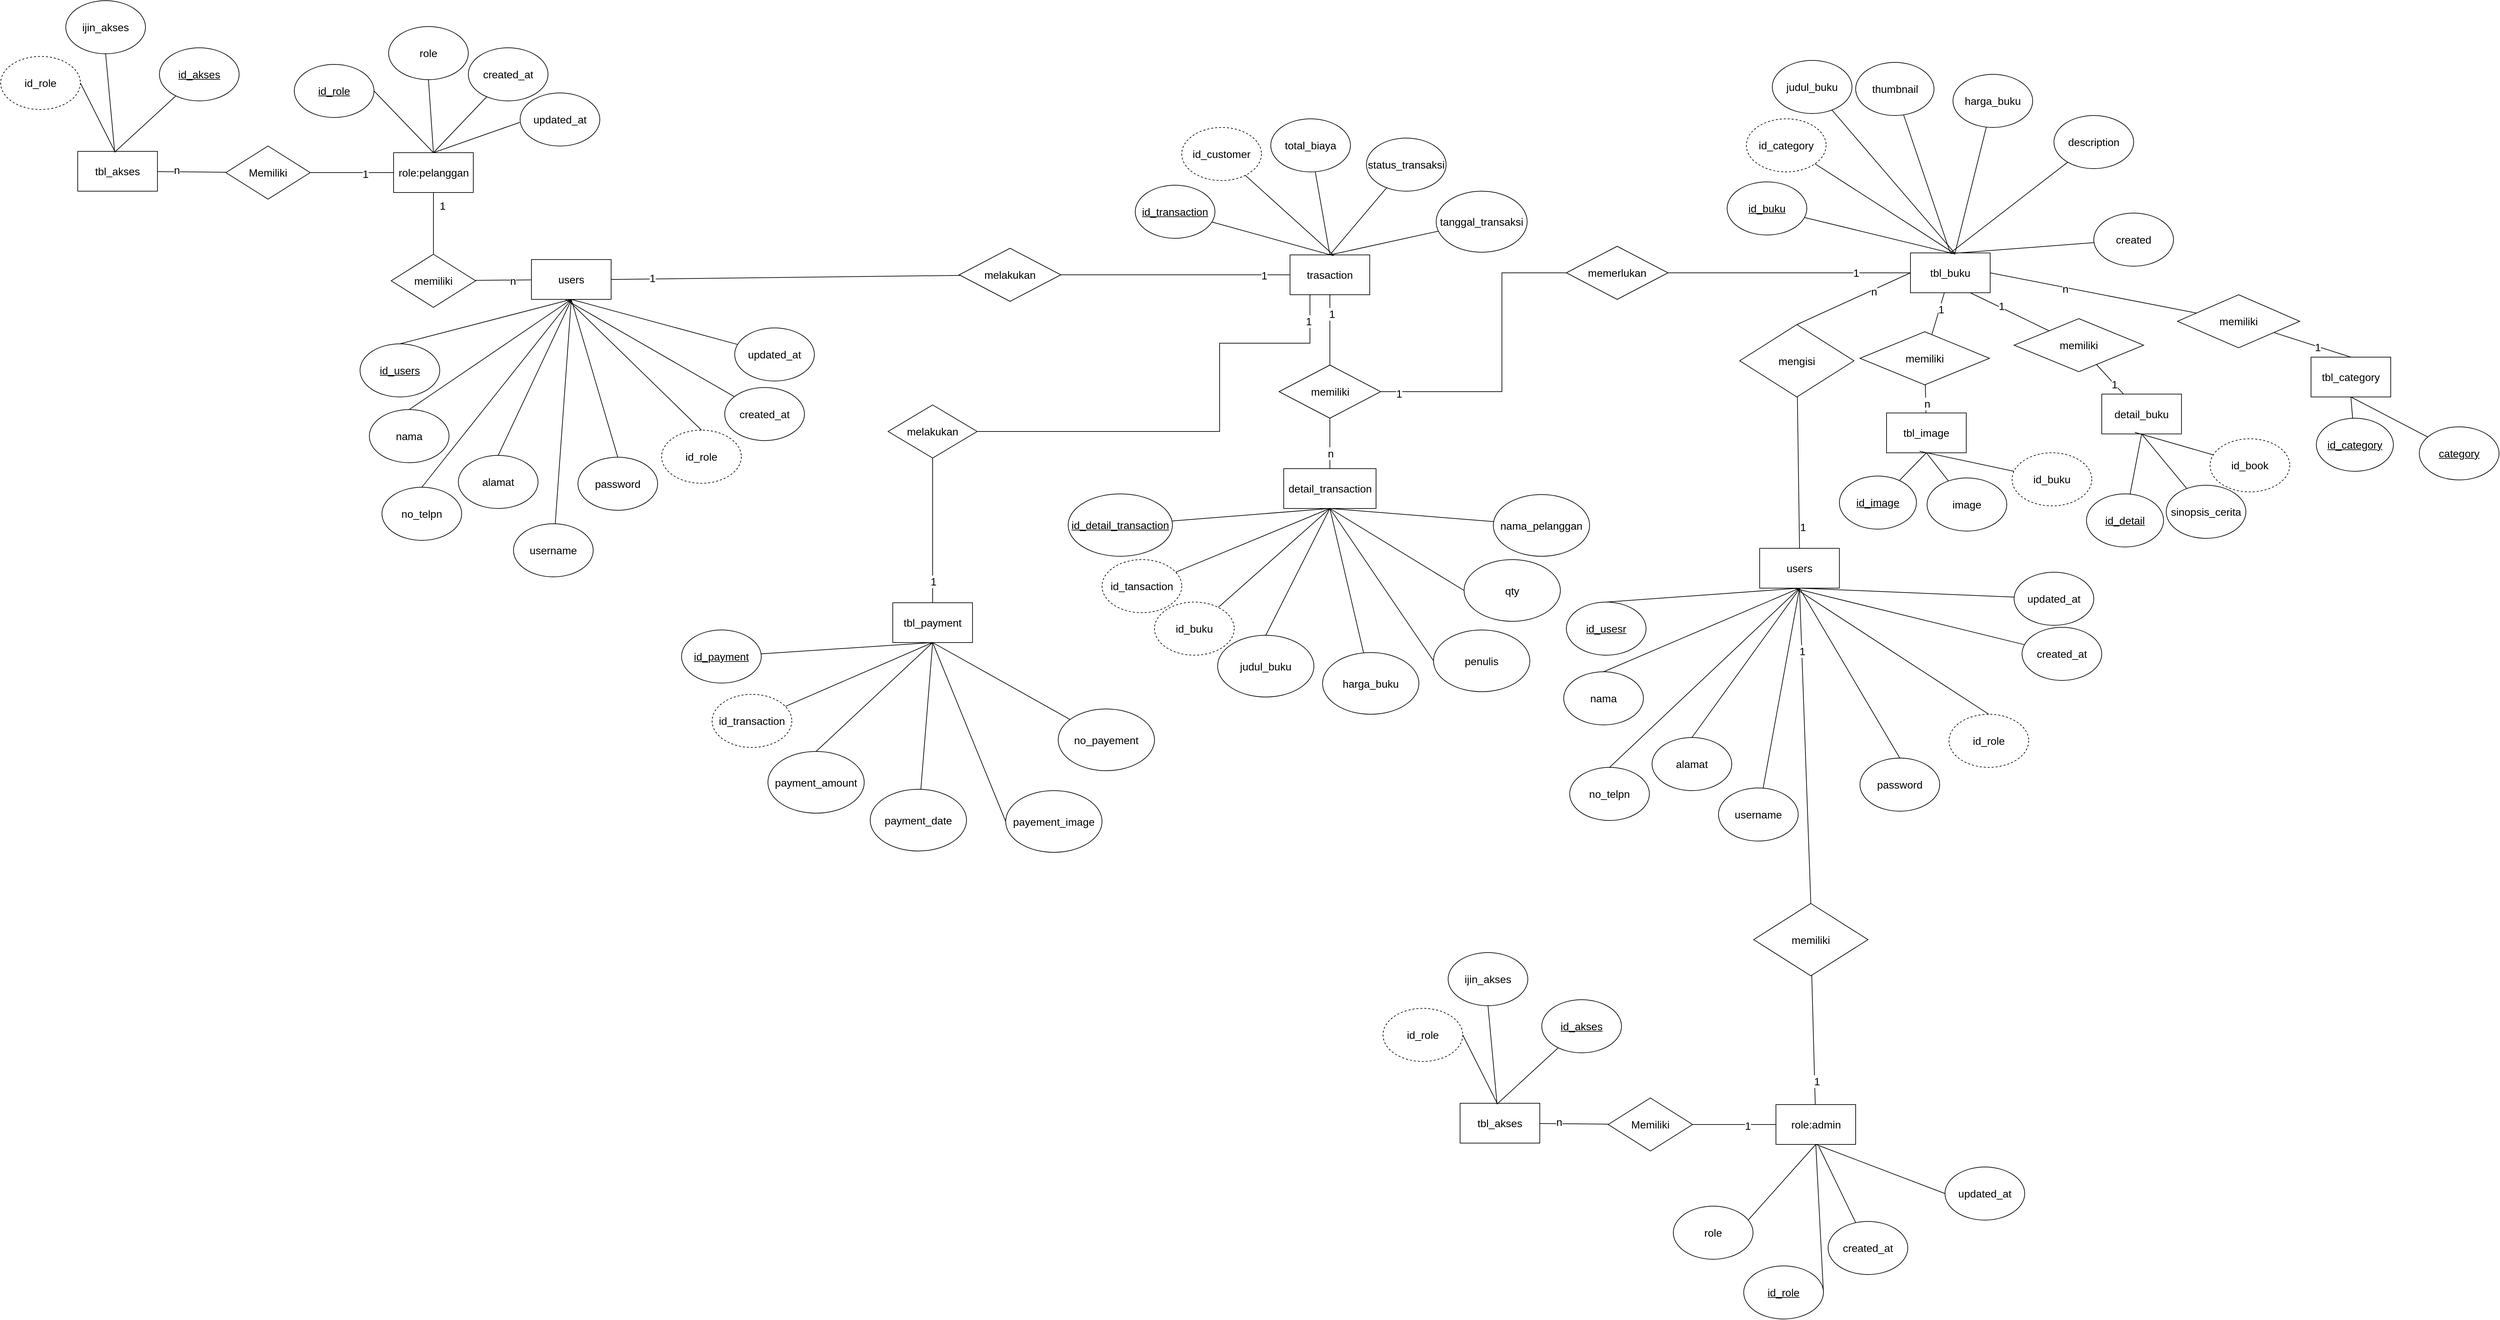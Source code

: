 <mxfile version="22.0.8" type="github">
  <diagram name="Halaman-1" id="7NKV2y3uhuCJfgDu9peX">
    <mxGraphModel dx="2451" dy="1250" grid="0" gridSize="10" guides="1" tooltips="1" connect="1" arrows="1" fold="1" page="0" pageScale="1" pageWidth="827" pageHeight="1169" math="0" shadow="0">
      <root>
        <mxCell id="0" />
        <mxCell id="1" parent="0" />
        <mxCell id="u_6oeFoheA-1cPGF1tyr-1" value="users" style="rounded=0;whiteSpace=wrap;html=1;fontSize=16;" parent="1" vertex="1">
          <mxGeometry x="-21" y="122" width="120" height="60" as="geometry" />
        </mxCell>
        <mxCell id="u_6oeFoheA-1cPGF1tyr-7" value="" style="edgeStyle=none;curved=1;rounded=0;orthogonalLoop=1;jettySize=auto;html=1;fontSize=12;startSize=8;endSize=8;endArrow=none;endFill=0;" parent="1" source="u_6oeFoheA-1cPGF1tyr-2" target="u_6oeFoheA-1cPGF1tyr-3" edge="1">
          <mxGeometry relative="1" as="geometry" />
        </mxCell>
        <mxCell id="u_6oeFoheA-1cPGF1tyr-9" value="1" style="edgeLabel;html=1;align=center;verticalAlign=middle;resizable=0;points=[];fontSize=16;" parent="u_6oeFoheA-1cPGF1tyr-7" vertex="1" connectable="0">
          <mxGeometry x="-0.583" relative="1" as="geometry">
            <mxPoint x="13" as="offset" />
          </mxGeometry>
        </mxCell>
        <mxCell id="u_6oeFoheA-1cPGF1tyr-20" style="edgeStyle=none;curved=1;rounded=0;orthogonalLoop=1;jettySize=auto;html=1;entryX=1;entryY=0.5;entryDx=0;entryDy=0;fontSize=12;startSize=8;endSize=8;endArrow=none;endFill=0;" parent="1" source="u_6oeFoheA-1cPGF1tyr-2" target="u_6oeFoheA-1cPGF1tyr-19" edge="1">
          <mxGeometry relative="1" as="geometry" />
        </mxCell>
        <mxCell id="u_6oeFoheA-1cPGF1tyr-31" value="1" style="edgeLabel;html=1;align=center;verticalAlign=middle;resizable=0;points=[];fontSize=16;" parent="u_6oeFoheA-1cPGF1tyr-20" vertex="1" connectable="0">
          <mxGeometry x="-0.311" y="2" relative="1" as="geometry">
            <mxPoint as="offset" />
          </mxGeometry>
        </mxCell>
        <mxCell id="u_6oeFoheA-1cPGF1tyr-2" value="role:pelanggan" style="rounded=0;whiteSpace=wrap;html=1;fontSize=16;" parent="1" vertex="1">
          <mxGeometry x="-228.5" y="-39" width="120" height="60" as="geometry" />
        </mxCell>
        <mxCell id="u_6oeFoheA-1cPGF1tyr-6" style="edgeStyle=none;curved=1;rounded=0;orthogonalLoop=1;jettySize=auto;html=1;exitX=0;exitY=0.5;exitDx=0;exitDy=0;fontSize=12;startSize=8;endSize=8;" parent="1" source="u_6oeFoheA-1cPGF1tyr-3" edge="1">
          <mxGeometry relative="1" as="geometry">
            <mxPoint x="-166" y="154" as="targetPoint" />
          </mxGeometry>
        </mxCell>
        <mxCell id="u_6oeFoheA-1cPGF1tyr-8" value="" style="edgeStyle=none;curved=1;rounded=0;orthogonalLoop=1;jettySize=auto;html=1;fontSize=12;startSize=8;endSize=8;endArrow=none;endFill=0;" parent="1" source="u_6oeFoheA-1cPGF1tyr-3" target="u_6oeFoheA-1cPGF1tyr-1" edge="1">
          <mxGeometry relative="1" as="geometry" />
        </mxCell>
        <mxCell id="u_6oeFoheA-1cPGF1tyr-10" value="n" style="edgeLabel;html=1;align=center;verticalAlign=middle;resizable=0;points=[];fontSize=16;" parent="u_6oeFoheA-1cPGF1tyr-8" vertex="1" connectable="0">
          <mxGeometry x="0.341" y="-1" relative="1" as="geometry">
            <mxPoint as="offset" />
          </mxGeometry>
        </mxCell>
        <mxCell id="u_6oeFoheA-1cPGF1tyr-3" value="memiliki" style="rhombus;whiteSpace=wrap;html=1;fontSize=16;" parent="1" vertex="1">
          <mxGeometry x="-232" y="114" width="127" height="80" as="geometry" />
        </mxCell>
        <mxCell id="u_6oeFoheA-1cPGF1tyr-18" style="edgeStyle=none;curved=1;rounded=0;orthogonalLoop=1;jettySize=auto;html=1;exitX=1;exitY=0.5;exitDx=0;exitDy=0;fontSize=12;startSize=8;endSize=8;entryX=0.5;entryY=0;entryDx=0;entryDy=0;endArrow=none;endFill=0;" parent="1" source="u_6oeFoheA-1cPGF1tyr-12" target="u_6oeFoheA-1cPGF1tyr-2" edge="1">
          <mxGeometry relative="1" as="geometry">
            <mxPoint x="-199.329" y="-68.114" as="targetPoint" />
          </mxGeometry>
        </mxCell>
        <mxCell id="u_6oeFoheA-1cPGF1tyr-12" value="&lt;u&gt;id_role&lt;/u&gt;" style="ellipse;whiteSpace=wrap;html=1;fontSize=16;" parent="1" vertex="1">
          <mxGeometry x="-378" y="-172" width="120" height="80" as="geometry" />
        </mxCell>
        <mxCell id="u_6oeFoheA-1cPGF1tyr-15" style="edgeStyle=none;curved=1;rounded=0;orthogonalLoop=1;jettySize=auto;html=1;exitX=0.5;exitY=1;exitDx=0;exitDy=0;entryX=0.5;entryY=0;entryDx=0;entryDy=0;fontSize=12;startSize=8;endSize=8;endArrow=none;endFill=0;" parent="1" source="u_6oeFoheA-1cPGF1tyr-13" target="u_6oeFoheA-1cPGF1tyr-2" edge="1">
          <mxGeometry relative="1" as="geometry" />
        </mxCell>
        <mxCell id="u_6oeFoheA-1cPGF1tyr-13" value="role" style="ellipse;whiteSpace=wrap;html=1;fontSize=16;" parent="1" vertex="1">
          <mxGeometry x="-236" y="-229" width="120" height="80" as="geometry" />
        </mxCell>
        <mxCell id="u_6oeFoheA-1cPGF1tyr-16" style="edgeStyle=none;curved=1;rounded=0;orthogonalLoop=1;jettySize=auto;html=1;entryX=0.5;entryY=0;entryDx=0;entryDy=0;fontSize=12;startSize=8;endSize=8;endArrow=none;endFill=0;" parent="1" source="u_6oeFoheA-1cPGF1tyr-14" target="u_6oeFoheA-1cPGF1tyr-2" edge="1">
          <mxGeometry relative="1" as="geometry" />
        </mxCell>
        <mxCell id="u_6oeFoheA-1cPGF1tyr-14" value="created_at" style="ellipse;whiteSpace=wrap;html=1;fontSize=16;" parent="1" vertex="1">
          <mxGeometry x="-116" y="-197" width="120" height="80" as="geometry" />
        </mxCell>
        <mxCell id="u_6oeFoheA-1cPGF1tyr-22" value="" style="edgeStyle=none;curved=1;rounded=0;orthogonalLoop=1;jettySize=auto;html=1;fontSize=12;startSize=8;endSize=8;endArrow=none;endFill=0;" parent="1" source="u_6oeFoheA-1cPGF1tyr-19" target="u_6oeFoheA-1cPGF1tyr-21" edge="1">
          <mxGeometry relative="1" as="geometry" />
        </mxCell>
        <mxCell id="u_6oeFoheA-1cPGF1tyr-32" value="n" style="edgeLabel;html=1;align=center;verticalAlign=middle;resizable=0;points=[];fontSize=16;" parent="u_6oeFoheA-1cPGF1tyr-22" vertex="1" connectable="0">
          <mxGeometry x="0.453" y="-3" relative="1" as="geometry">
            <mxPoint as="offset" />
          </mxGeometry>
        </mxCell>
        <mxCell id="u_6oeFoheA-1cPGF1tyr-19" value="Memiliki" style="rhombus;whiteSpace=wrap;html=1;fontSize=16;" parent="1" vertex="1">
          <mxGeometry x="-481" y="-49" width="127" height="80" as="geometry" />
        </mxCell>
        <mxCell id="u_6oeFoheA-1cPGF1tyr-21" value="tbl_akses" style="rounded=0;whiteSpace=wrap;html=1;fontSize=16;" parent="1" vertex="1">
          <mxGeometry x="-704" y="-41" width="120" height="60" as="geometry" />
        </mxCell>
        <mxCell id="u_6oeFoheA-1cPGF1tyr-23" style="edgeStyle=none;curved=1;rounded=0;orthogonalLoop=1;jettySize=auto;html=1;exitX=1;exitY=0.5;exitDx=0;exitDy=0;fontSize=12;startSize=8;endSize=8;endArrow=none;endFill=0;entryX=0.471;entryY=0.023;entryDx=0;entryDy=0;entryPerimeter=0;" parent="1" source="u_6oeFoheA-1cPGF1tyr-24" target="u_6oeFoheA-1cPGF1tyr-21" edge="1">
          <mxGeometry relative="1" as="geometry">
            <mxPoint x="-648" y="-39" as="targetPoint" />
          </mxGeometry>
        </mxCell>
        <mxCell id="u_6oeFoheA-1cPGF1tyr-24" value="id_role" style="ellipse;whiteSpace=wrap;html=1;fontSize=16;dashed=1;" parent="1" vertex="1">
          <mxGeometry x="-820" y="-184" width="120" height="80" as="geometry" />
        </mxCell>
        <mxCell id="u_6oeFoheA-1cPGF1tyr-25" style="edgeStyle=none;curved=1;rounded=0;orthogonalLoop=1;jettySize=auto;html=1;exitX=0.5;exitY=1;exitDx=0;exitDy=0;fontSize=12;startSize=8;endSize=8;endArrow=none;endFill=0;entryX=0.464;entryY=0.024;entryDx=0;entryDy=0;entryPerimeter=0;" parent="1" source="u_6oeFoheA-1cPGF1tyr-26" target="u_6oeFoheA-1cPGF1tyr-21" edge="1">
          <mxGeometry relative="1" as="geometry">
            <mxPoint x="-647" y="-43" as="targetPoint" />
          </mxGeometry>
        </mxCell>
        <mxCell id="u_6oeFoheA-1cPGF1tyr-26" value="ijin_akses" style="ellipse;whiteSpace=wrap;html=1;fontSize=16;" parent="1" vertex="1">
          <mxGeometry x="-722" y="-268" width="120" height="80" as="geometry" />
        </mxCell>
        <mxCell id="u_6oeFoheA-1cPGF1tyr-27" style="edgeStyle=none;curved=1;rounded=0;orthogonalLoop=1;jettySize=auto;html=1;entryX=0.464;entryY=0.019;entryDx=0;entryDy=0;fontSize=12;startSize=8;endSize=8;endArrow=none;endFill=0;entryPerimeter=0;" parent="1" source="u_6oeFoheA-1cPGF1tyr-28" target="u_6oeFoheA-1cPGF1tyr-21" edge="1">
          <mxGeometry relative="1" as="geometry">
            <mxPoint x="-654" y="-78" as="targetPoint" />
          </mxGeometry>
        </mxCell>
        <mxCell id="u_6oeFoheA-1cPGF1tyr-28" value="&lt;u&gt;id_akses&lt;/u&gt;" style="ellipse;whiteSpace=wrap;html=1;fontSize=16;" parent="1" vertex="1">
          <mxGeometry x="-581" y="-197" width="120" height="80" as="geometry" />
        </mxCell>
        <mxCell id="u_6oeFoheA-1cPGF1tyr-29" value="updated_at" style="ellipse;whiteSpace=wrap;html=1;fontSize=16;" parent="1" vertex="1">
          <mxGeometry x="-38" y="-129" width="120" height="80" as="geometry" />
        </mxCell>
        <mxCell id="u_6oeFoheA-1cPGF1tyr-30" style="edgeStyle=none;curved=1;rounded=0;orthogonalLoop=1;jettySize=auto;html=1;entryX=0.5;entryY=0;entryDx=0;entryDy=0;fontSize=12;startSize=8;endSize=8;endArrow=none;endFill=0;exitX=-0.005;exitY=0.555;exitDx=0;exitDy=0;exitPerimeter=0;" parent="1" source="u_6oeFoheA-1cPGF1tyr-29" target="u_6oeFoheA-1cPGF1tyr-2" edge="1">
          <mxGeometry relative="1" as="geometry">
            <mxPoint x="-70" y="-81" as="sourcePoint" />
            <mxPoint x="-158" y="-29" as="targetPoint" />
          </mxGeometry>
        </mxCell>
        <mxCell id="u_6oeFoheA-1cPGF1tyr-37" style="edgeStyle=none;curved=1;rounded=0;orthogonalLoop=1;jettySize=auto;html=1;exitX=1;exitY=0.5;exitDx=0;exitDy=0;fontSize=12;startSize=8;endSize=8;endArrow=none;endFill=0;" parent="1" source="u_6oeFoheA-1cPGF1tyr-1" target="u_6oeFoheA-1cPGF1tyr-39" edge="1">
          <mxGeometry relative="1" as="geometry">
            <mxPoint x="105" y="154" as="sourcePoint" />
          </mxGeometry>
        </mxCell>
        <mxCell id="u_6oeFoheA-1cPGF1tyr-66" value="1" style="edgeLabel;html=1;align=center;verticalAlign=middle;resizable=0;points=[];fontSize=16;" parent="u_6oeFoheA-1cPGF1tyr-37" vertex="1" connectable="0">
          <mxGeometry x="-0.765" y="2" relative="1" as="geometry">
            <mxPoint as="offset" />
          </mxGeometry>
        </mxCell>
        <mxCell id="u_6oeFoheA-1cPGF1tyr-38" style="edgeStyle=none;curved=1;rounded=0;orthogonalLoop=1;jettySize=auto;html=1;exitX=1;exitY=0.5;exitDx=0;exitDy=0;fontSize=12;startSize=8;endSize=8;endArrow=none;endFill=0;" parent="1" source="u_6oeFoheA-1cPGF1tyr-39" target="u_6oeFoheA-1cPGF1tyr-40" edge="1">
          <mxGeometry relative="1" as="geometry" />
        </mxCell>
        <mxCell id="u_6oeFoheA-1cPGF1tyr-67" value="1" style="edgeLabel;html=1;align=center;verticalAlign=middle;resizable=0;points=[];fontSize=16;" parent="u_6oeFoheA-1cPGF1tyr-38" vertex="1" connectable="0">
          <mxGeometry x="0.771" y="-1" relative="1" as="geometry">
            <mxPoint as="offset" />
          </mxGeometry>
        </mxCell>
        <mxCell id="u_6oeFoheA-1cPGF1tyr-39" value="melakukan" style="rhombus;whiteSpace=wrap;html=1;fontSize=16;" parent="1" vertex="1">
          <mxGeometry x="623" y="105" width="153" height="80" as="geometry" />
        </mxCell>
        <mxCell id="u_6oeFoheA-1cPGF1tyr-83" style="edgeStyle=none;curved=1;rounded=0;orthogonalLoop=1;jettySize=auto;html=1;exitX=0.5;exitY=1;exitDx=0;exitDy=0;fontSize=12;startSize=8;endSize=8;endArrow=none;endFill=0;" parent="1" source="u_6oeFoheA-1cPGF1tyr-40" target="u_6oeFoheA-1cPGF1tyr-82" edge="1">
          <mxGeometry relative="1" as="geometry" />
        </mxCell>
        <mxCell id="u_6oeFoheA-1cPGF1tyr-133" value="1" style="edgeLabel;html=1;align=center;verticalAlign=middle;resizable=0;points=[];fontSize=16;" parent="u_6oeFoheA-1cPGF1tyr-83" vertex="1" connectable="0">
          <mxGeometry x="-0.462" y="3" relative="1" as="geometry">
            <mxPoint as="offset" />
          </mxGeometry>
        </mxCell>
        <mxCell id="u_6oeFoheA-1cPGF1tyr-40" value="trasaction" style="rounded=0;whiteSpace=wrap;html=1;fontSize=16;" parent="1" vertex="1">
          <mxGeometry x="1121" y="115" width="120" height="60" as="geometry" />
        </mxCell>
        <mxCell id="u_6oeFoheA-1cPGF1tyr-42" style="edgeStyle=none;curved=1;rounded=0;orthogonalLoop=1;jettySize=auto;html=1;exitX=0.5;exitY=0;exitDx=0;exitDy=0;entryX=0.5;entryY=1;entryDx=0;entryDy=0;fontSize=12;startSize=8;endSize=8;endArrow=none;endFill=0;" parent="1" source="u_6oeFoheA-1cPGF1tyr-41" target="u_6oeFoheA-1cPGF1tyr-1" edge="1">
          <mxGeometry relative="1" as="geometry" />
        </mxCell>
        <mxCell id="u_6oeFoheA-1cPGF1tyr-41" value="&lt;u&gt;id_users&lt;/u&gt;" style="ellipse;whiteSpace=wrap;html=1;fontSize=16;" parent="1" vertex="1">
          <mxGeometry x="-279" y="249" width="120" height="80" as="geometry" />
        </mxCell>
        <mxCell id="u_6oeFoheA-1cPGF1tyr-43" style="edgeStyle=none;curved=1;rounded=0;orthogonalLoop=1;jettySize=auto;html=1;exitX=0.5;exitY=0;exitDx=0;exitDy=0;entryX=0.5;entryY=1;entryDx=0;entryDy=0;fontSize=12;startSize=8;endSize=8;endArrow=none;endFill=0;" parent="1" source="u_6oeFoheA-1cPGF1tyr-44" target="u_6oeFoheA-1cPGF1tyr-1" edge="1">
          <mxGeometry relative="1" as="geometry">
            <mxPoint x="169" y="197" as="targetPoint" />
          </mxGeometry>
        </mxCell>
        <mxCell id="u_6oeFoheA-1cPGF1tyr-44" value="nama" style="ellipse;whiteSpace=wrap;html=1;fontSize=16;" parent="1" vertex="1">
          <mxGeometry x="-265" y="348" width="120" height="80" as="geometry" />
        </mxCell>
        <mxCell id="u_6oeFoheA-1cPGF1tyr-46" style="edgeStyle=none;curved=1;rounded=0;orthogonalLoop=1;jettySize=auto;html=1;exitX=0.5;exitY=0;exitDx=0;exitDy=0;entryX=0.5;entryY=1;entryDx=0;entryDy=0;fontSize=12;startSize=8;endSize=8;endArrow=none;endFill=0;" parent="1" source="u_6oeFoheA-1cPGF1tyr-45" target="u_6oeFoheA-1cPGF1tyr-1" edge="1">
          <mxGeometry relative="1" as="geometry" />
        </mxCell>
        <mxCell id="u_6oeFoheA-1cPGF1tyr-45" value="no_telpn" style="ellipse;whiteSpace=wrap;html=1;fontSize=16;" parent="1" vertex="1">
          <mxGeometry x="-246" y="465" width="120" height="80" as="geometry" />
        </mxCell>
        <mxCell id="u_6oeFoheA-1cPGF1tyr-47" value="alamat" style="ellipse;whiteSpace=wrap;html=1;fontSize=16;" parent="1" vertex="1">
          <mxGeometry x="-131" y="417" width="120" height="80" as="geometry" />
        </mxCell>
        <mxCell id="u_6oeFoheA-1cPGF1tyr-48" style="edgeStyle=none;curved=1;rounded=0;orthogonalLoop=1;jettySize=auto;html=1;exitX=0.5;exitY=0;exitDx=0;exitDy=0;fontSize=12;startSize=8;endSize=8;endArrow=none;endFill=0;" parent="1" source="u_6oeFoheA-1cPGF1tyr-47" edge="1">
          <mxGeometry relative="1" as="geometry">
            <mxPoint x="39" y="183" as="targetPoint" />
          </mxGeometry>
        </mxCell>
        <mxCell id="u_6oeFoheA-1cPGF1tyr-51" style="edgeStyle=none;curved=1;rounded=0;orthogonalLoop=1;jettySize=auto;html=1;fontSize=12;startSize=8;endSize=8;entryX=0.5;entryY=1;entryDx=0;entryDy=0;endArrow=none;endFill=0;" parent="1" source="u_6oeFoheA-1cPGF1tyr-49" target="u_6oeFoheA-1cPGF1tyr-1" edge="1">
          <mxGeometry relative="1" as="geometry">
            <mxPoint x="35" y="265" as="targetPoint" />
          </mxGeometry>
        </mxCell>
        <mxCell id="u_6oeFoheA-1cPGF1tyr-49" value="username" style="ellipse;whiteSpace=wrap;html=1;fontSize=16;" parent="1" vertex="1">
          <mxGeometry x="-48" y="520" width="120" height="80" as="geometry" />
        </mxCell>
        <mxCell id="u_6oeFoheA-1cPGF1tyr-53" style="edgeStyle=none;curved=1;rounded=0;orthogonalLoop=1;jettySize=auto;html=1;exitX=0.5;exitY=0;exitDx=0;exitDy=0;entryX=0.5;entryY=1;entryDx=0;entryDy=0;fontSize=12;startSize=8;endSize=8;endArrow=none;endFill=0;" parent="1" source="u_6oeFoheA-1cPGF1tyr-52" target="u_6oeFoheA-1cPGF1tyr-1" edge="1">
          <mxGeometry relative="1" as="geometry" />
        </mxCell>
        <mxCell id="u_6oeFoheA-1cPGF1tyr-52" value="password" style="ellipse;whiteSpace=wrap;html=1;fontSize=16;" parent="1" vertex="1">
          <mxGeometry x="49" y="419.69" width="120" height="80" as="geometry" />
        </mxCell>
        <mxCell id="u_6oeFoheA-1cPGF1tyr-60" style="edgeStyle=none;curved=1;rounded=0;orthogonalLoop=1;jettySize=auto;html=1;exitX=0.5;exitY=0;exitDx=0;exitDy=0;fontSize=12;startSize=8;endSize=8;entryX=0.466;entryY=1.032;entryDx=0;entryDy=0;entryPerimeter=0;endArrow=none;endFill=0;" parent="1" source="u_6oeFoheA-1cPGF1tyr-58" target="u_6oeFoheA-1cPGF1tyr-1" edge="1">
          <mxGeometry relative="1" as="geometry">
            <mxPoint x="100.394" y="214.71" as="targetPoint" />
          </mxGeometry>
        </mxCell>
        <mxCell id="u_6oeFoheA-1cPGF1tyr-58" value="id_role" style="ellipse;whiteSpace=wrap;html=1;fontSize=16;dashed=1;" parent="1" vertex="1">
          <mxGeometry x="175" y="379" width="120" height="80" as="geometry" />
        </mxCell>
        <mxCell id="u_6oeFoheA-1cPGF1tyr-61" value="created_at" style="ellipse;whiteSpace=wrap;html=1;fontSize=16;" parent="1" vertex="1">
          <mxGeometry x="270" y="314.69" width="120" height="80" as="geometry" />
        </mxCell>
        <mxCell id="u_6oeFoheA-1cPGF1tyr-65" style="edgeStyle=none;curved=1;rounded=0;orthogonalLoop=1;jettySize=auto;html=1;fontSize=12;startSize=8;endSize=8;entryX=0.5;entryY=1;entryDx=0;entryDy=0;endArrow=none;endFill=0;" parent="1" source="u_6oeFoheA-1cPGF1tyr-62" target="u_6oeFoheA-1cPGF1tyr-1" edge="1">
          <mxGeometry relative="1" as="geometry">
            <mxPoint x="85.767" y="193.81" as="targetPoint" />
          </mxGeometry>
        </mxCell>
        <mxCell id="u_6oeFoheA-1cPGF1tyr-62" value="updated_at" style="ellipse;whiteSpace=wrap;html=1;fontSize=16;" parent="1" vertex="1">
          <mxGeometry x="285" y="225" width="120" height="80" as="geometry" />
        </mxCell>
        <mxCell id="u_6oeFoheA-1cPGF1tyr-63" style="edgeStyle=none;curved=1;rounded=0;orthogonalLoop=1;jettySize=auto;html=1;entryX=0.422;entryY=0.999;entryDx=0;entryDy=0;entryPerimeter=0;fontSize=12;startSize=8;endSize=8;endArrow=none;endFill=0;" parent="1" source="u_6oeFoheA-1cPGF1tyr-61" target="u_6oeFoheA-1cPGF1tyr-1" edge="1">
          <mxGeometry relative="1" as="geometry" />
        </mxCell>
        <mxCell id="u_6oeFoheA-1cPGF1tyr-68" value="&lt;u&gt;id_transaction&lt;/u&gt;" style="ellipse;whiteSpace=wrap;html=1;fontSize=16;" parent="1" vertex="1">
          <mxGeometry x="888" y="10" width="120" height="80" as="geometry" />
        </mxCell>
        <mxCell id="u_6oeFoheA-1cPGF1tyr-69" style="edgeStyle=none;curved=1;rounded=0;orthogonalLoop=1;jettySize=auto;html=1;entryX=0.548;entryY=0.022;entryDx=0;entryDy=0;entryPerimeter=0;fontSize=12;startSize=8;endSize=8;endArrow=none;endFill=0;" parent="1" source="u_6oeFoheA-1cPGF1tyr-68" target="u_6oeFoheA-1cPGF1tyr-40" edge="1">
          <mxGeometry relative="1" as="geometry" />
        </mxCell>
        <mxCell id="u_6oeFoheA-1cPGF1tyr-70" value="id_customer" style="ellipse;whiteSpace=wrap;html=1;fontSize=16;dashed=1;" parent="1" vertex="1">
          <mxGeometry x="958" y="-77" width="120" height="80" as="geometry" />
        </mxCell>
        <mxCell id="u_6oeFoheA-1cPGF1tyr-71" style="edgeStyle=none;curved=1;rounded=0;orthogonalLoop=1;jettySize=auto;html=1;fontSize=12;startSize=8;endSize=8;endArrow=none;endFill=0;entryX=0.548;entryY=0.008;entryDx=0;entryDy=0;entryPerimeter=0;" parent="1" source="u_6oeFoheA-1cPGF1tyr-70" target="u_6oeFoheA-1cPGF1tyr-40" edge="1">
          <mxGeometry relative="1" as="geometry">
            <mxPoint x="1190" y="19" as="targetPoint" />
          </mxGeometry>
        </mxCell>
        <mxCell id="u_6oeFoheA-1cPGF1tyr-78" value="total_biaya" style="ellipse;whiteSpace=wrap;html=1;fontSize=16;" parent="1" vertex="1">
          <mxGeometry x="1092" y="-90" width="120" height="80" as="geometry" />
        </mxCell>
        <mxCell id="u_6oeFoheA-1cPGF1tyr-79" style="edgeStyle=none;curved=1;rounded=0;orthogonalLoop=1;jettySize=auto;html=1;fontSize=12;startSize=8;endSize=8;endArrow=none;endFill=0;entryX=0.5;entryY=0;entryDx=0;entryDy=0;" parent="1" source="u_6oeFoheA-1cPGF1tyr-78" target="u_6oeFoheA-1cPGF1tyr-40" edge="1">
          <mxGeometry relative="1" as="geometry">
            <mxPoint x="1323" y="105" as="targetPoint" />
          </mxGeometry>
        </mxCell>
        <mxCell id="u_6oeFoheA-1cPGF1tyr-80" value="status_transaksi" style="ellipse;whiteSpace=wrap;html=1;fontSize=16;" parent="1" vertex="1">
          <mxGeometry x="1236" y="-61" width="120" height="80" as="geometry" />
        </mxCell>
        <mxCell id="u_6oeFoheA-1cPGF1tyr-81" style="edgeStyle=none;curved=1;rounded=0;orthogonalLoop=1;jettySize=auto;html=1;fontSize=12;startSize=8;endSize=8;endArrow=none;endFill=0;entryX=0.5;entryY=0;entryDx=0;entryDy=0;" parent="1" source="u_6oeFoheA-1cPGF1tyr-80" target="u_6oeFoheA-1cPGF1tyr-40" edge="1">
          <mxGeometry relative="1" as="geometry">
            <mxPoint x="1327" y="153" as="targetPoint" />
          </mxGeometry>
        </mxCell>
        <mxCell id="u_6oeFoheA-1cPGF1tyr-85" style="edgeStyle=none;curved=1;rounded=0;orthogonalLoop=1;jettySize=auto;html=1;exitX=0.5;exitY=1;exitDx=0;exitDy=0;fontSize=12;startSize=8;endSize=8;endArrow=none;endFill=0;" parent="1" source="u_6oeFoheA-1cPGF1tyr-82" target="u_6oeFoheA-1cPGF1tyr-84" edge="1">
          <mxGeometry relative="1" as="geometry" />
        </mxCell>
        <mxCell id="u_6oeFoheA-1cPGF1tyr-134" value="n" style="edgeLabel;html=1;align=center;verticalAlign=middle;resizable=0;points=[];fontSize=16;" parent="u_6oeFoheA-1cPGF1tyr-85" vertex="1" connectable="0">
          <mxGeometry x="0.382" y="1" relative="1" as="geometry">
            <mxPoint as="offset" />
          </mxGeometry>
        </mxCell>
        <mxCell id="u_6oeFoheA-1cPGF1tyr-82" value="memiliki" style="rhombus;whiteSpace=wrap;html=1;fontSize=16;" parent="1" vertex="1">
          <mxGeometry x="1104.5" y="281" width="153" height="80" as="geometry" />
        </mxCell>
        <mxCell id="u_6oeFoheA-1cPGF1tyr-84" value="detail_transaction" style="rounded=0;whiteSpace=wrap;html=1;fontSize=16;" parent="1" vertex="1">
          <mxGeometry x="1111.5" y="437" width="139" height="60" as="geometry" />
        </mxCell>
        <mxCell id="u_6oeFoheA-1cPGF1tyr-87" style="edgeStyle=none;curved=1;rounded=0;orthogonalLoop=1;jettySize=auto;html=1;entryX=0.5;entryY=1;entryDx=0;entryDy=0;fontSize=12;startSize=8;endSize=8;endArrow=none;endFill=0;" parent="1" source="u_6oeFoheA-1cPGF1tyr-86" target="u_6oeFoheA-1cPGF1tyr-84" edge="1">
          <mxGeometry relative="1" as="geometry" />
        </mxCell>
        <mxCell id="u_6oeFoheA-1cPGF1tyr-86" value="id_tansaction" style="ellipse;whiteSpace=wrap;html=1;fontSize=16;dashed=1;" parent="1" vertex="1">
          <mxGeometry x="838" y="574" width="120" height="80" as="geometry" />
        </mxCell>
        <mxCell id="u_6oeFoheA-1cPGF1tyr-88" style="edgeStyle=none;curved=1;rounded=0;orthogonalLoop=1;jettySize=auto;html=1;entryX=0.5;entryY=1;entryDx=0;entryDy=0;fontSize=12;startSize=8;endSize=8;endArrow=none;endFill=0;" parent="1" source="u_6oeFoheA-1cPGF1tyr-89" target="u_6oeFoheA-1cPGF1tyr-84" edge="1">
          <mxGeometry relative="1" as="geometry">
            <mxPoint x="1307" y="542" as="targetPoint" />
          </mxGeometry>
        </mxCell>
        <mxCell id="u_6oeFoheA-1cPGF1tyr-89" value="id_buku" style="ellipse;whiteSpace=wrap;html=1;fontSize=16;dashed=1;" parent="1" vertex="1">
          <mxGeometry x="917" y="638" width="120" height="80" as="geometry" />
        </mxCell>
        <mxCell id="u_6oeFoheA-1cPGF1tyr-91" style="edgeStyle=none;curved=1;rounded=0;orthogonalLoop=1;jettySize=auto;html=1;exitX=0.5;exitY=0;exitDx=0;exitDy=0;entryX=0.5;entryY=1;entryDx=0;entryDy=0;fontSize=12;startSize=8;endSize=8;endArrow=none;endFill=0;" parent="1" source="u_6oeFoheA-1cPGF1tyr-90" target="u_6oeFoheA-1cPGF1tyr-84" edge="1">
          <mxGeometry relative="1" as="geometry" />
        </mxCell>
        <mxCell id="u_6oeFoheA-1cPGF1tyr-90" value="judul_buku" style="ellipse;whiteSpace=wrap;html=1;fontSize=16;" parent="1" vertex="1">
          <mxGeometry x="1012" y="688" width="145" height="93" as="geometry" />
        </mxCell>
        <mxCell id="u_6oeFoheA-1cPGF1tyr-93" style="edgeStyle=none;curved=1;rounded=0;orthogonalLoop=1;jettySize=auto;html=1;entryX=0.5;entryY=1;entryDx=0;entryDy=0;fontSize=12;startSize=8;endSize=8;endArrow=none;endFill=0;" parent="1" source="u_6oeFoheA-1cPGF1tyr-92" target="u_6oeFoheA-1cPGF1tyr-84" edge="1">
          <mxGeometry relative="1" as="geometry" />
        </mxCell>
        <mxCell id="u_6oeFoheA-1cPGF1tyr-92" value="harga_buku" style="ellipse;whiteSpace=wrap;html=1;fontSize=16;" parent="1" vertex="1">
          <mxGeometry x="1170" y="714" width="145" height="93" as="geometry" />
        </mxCell>
        <mxCell id="u_6oeFoheA-1cPGF1tyr-95" style="edgeStyle=none;curved=1;rounded=0;orthogonalLoop=1;jettySize=auto;html=1;exitX=0;exitY=0.5;exitDx=0;exitDy=0;entryX=0.5;entryY=1;entryDx=0;entryDy=0;fontSize=12;startSize=8;endSize=8;endArrow=none;endFill=0;" parent="1" source="u_6oeFoheA-1cPGF1tyr-94" target="u_6oeFoheA-1cPGF1tyr-84" edge="1">
          <mxGeometry relative="1" as="geometry" />
        </mxCell>
        <mxCell id="u_6oeFoheA-1cPGF1tyr-94" value="penulis" style="ellipse;whiteSpace=wrap;html=1;fontSize=16;" parent="1" vertex="1">
          <mxGeometry x="1337" y="680" width="145" height="93" as="geometry" />
        </mxCell>
        <mxCell id="u_6oeFoheA-1cPGF1tyr-96" style="edgeStyle=none;curved=1;rounded=0;orthogonalLoop=1;jettySize=auto;html=1;exitX=0;exitY=0.5;exitDx=0;exitDy=0;entryX=0.5;entryY=1;entryDx=0;entryDy=0;fontSize=12;startSize=8;endSize=8;endArrow=none;endFill=0;" parent="1" source="u_6oeFoheA-1cPGF1tyr-97" target="u_6oeFoheA-1cPGF1tyr-84" edge="1">
          <mxGeometry relative="1" as="geometry">
            <mxPoint x="1177" y="410" as="targetPoint" />
          </mxGeometry>
        </mxCell>
        <mxCell id="u_6oeFoheA-1cPGF1tyr-97" value="qty" style="ellipse;whiteSpace=wrap;html=1;fontSize=16;" parent="1" vertex="1">
          <mxGeometry x="1383" y="574" width="145" height="93" as="geometry" />
        </mxCell>
        <mxCell id="u_6oeFoheA-1cPGF1tyr-98" value="" style="edgeStyle=segmentEdgeStyle;endArrow=none;html=1;curved=0;rounded=0;endSize=8;startSize=8;fontSize=12;entryX=1;entryY=0.5;entryDx=0;entryDy=0;endFill=0;exitX=0.25;exitY=1;exitDx=0;exitDy=0;" parent="1" source="u_6oeFoheA-1cPGF1tyr-40" target="u_6oeFoheA-1cPGF1tyr-113" edge="1">
          <mxGeometry width="50" height="50" relative="1" as="geometry">
            <mxPoint x="1058" y="174" as="sourcePoint" />
            <mxPoint x="832" y="405" as="targetPoint" />
            <Array as="points">
              <mxPoint x="1151" y="248" />
              <mxPoint x="1015" y="248" />
              <mxPoint x="1015" y="381" />
              <mxPoint x="650" y="381" />
            </Array>
          </mxGeometry>
        </mxCell>
        <mxCell id="u_6oeFoheA-1cPGF1tyr-135" value="1" style="edgeLabel;html=1;align=center;verticalAlign=middle;resizable=0;points=[];fontSize=16;" parent="u_6oeFoheA-1cPGF1tyr-98" vertex="1" connectable="0">
          <mxGeometry x="-0.888" y="-1" relative="1" as="geometry">
            <mxPoint x="-1" as="offset" />
          </mxGeometry>
        </mxCell>
        <mxCell id="u_6oeFoheA-1cPGF1tyr-100" value="tbl_payment" style="rounded=0;whiteSpace=wrap;html=1;fontSize=16;" parent="1" vertex="1">
          <mxGeometry x="523" y="639" width="120" height="60" as="geometry" />
        </mxCell>
        <mxCell id="u_6oeFoheA-1cPGF1tyr-101" style="edgeStyle=none;curved=1;rounded=0;orthogonalLoop=1;jettySize=auto;html=1;entryX=0.5;entryY=1;entryDx=0;entryDy=0;fontSize=12;startSize=8;endSize=8;endArrow=none;endFill=0;" parent="1" source="u_6oeFoheA-1cPGF1tyr-102" target="u_6oeFoheA-1cPGF1tyr-100" edge="1">
          <mxGeometry relative="1" as="geometry" />
        </mxCell>
        <mxCell id="u_6oeFoheA-1cPGF1tyr-102" value="&lt;u&gt;id_payment&lt;/u&gt;" style="ellipse;whiteSpace=wrap;html=1;fontSize=16;" parent="1" vertex="1">
          <mxGeometry x="205" y="680" width="120" height="80" as="geometry" />
        </mxCell>
        <mxCell id="u_6oeFoheA-1cPGF1tyr-103" style="edgeStyle=none;curved=1;rounded=0;orthogonalLoop=1;jettySize=auto;html=1;entryX=0.5;entryY=1;entryDx=0;entryDy=0;fontSize=12;startSize=8;endSize=8;endArrow=none;endFill=0;" parent="1" source="u_6oeFoheA-1cPGF1tyr-104" target="u_6oeFoheA-1cPGF1tyr-100" edge="1">
          <mxGeometry relative="1" as="geometry">
            <mxPoint x="709" y="743" as="targetPoint" />
          </mxGeometry>
        </mxCell>
        <mxCell id="u_6oeFoheA-1cPGF1tyr-104" value="id_transaction" style="ellipse;whiteSpace=wrap;html=1;fontSize=16;dashed=1;" parent="1" vertex="1">
          <mxGeometry x="251" y="777" width="120" height="80" as="geometry" />
        </mxCell>
        <mxCell id="u_6oeFoheA-1cPGF1tyr-105" style="edgeStyle=none;curved=1;rounded=0;orthogonalLoop=1;jettySize=auto;html=1;exitX=0.5;exitY=0;exitDx=0;exitDy=0;entryX=0.5;entryY=1;entryDx=0;entryDy=0;fontSize=12;startSize=8;endSize=8;endArrow=none;endFill=0;" parent="1" source="u_6oeFoheA-1cPGF1tyr-106" target="u_6oeFoheA-1cPGF1tyr-100" edge="1">
          <mxGeometry relative="1" as="geometry" />
        </mxCell>
        <mxCell id="u_6oeFoheA-1cPGF1tyr-106" value="payment_amount" style="ellipse;whiteSpace=wrap;html=1;fontSize=16;" parent="1" vertex="1">
          <mxGeometry x="335" y="863" width="145" height="93" as="geometry" />
        </mxCell>
        <mxCell id="u_6oeFoheA-1cPGF1tyr-107" style="edgeStyle=none;curved=1;rounded=0;orthogonalLoop=1;jettySize=auto;html=1;entryX=0.5;entryY=1;entryDx=0;entryDy=0;fontSize=12;startSize=8;endSize=8;endArrow=none;endFill=0;" parent="1" source="u_6oeFoheA-1cPGF1tyr-108" target="u_6oeFoheA-1cPGF1tyr-100" edge="1">
          <mxGeometry relative="1" as="geometry" />
        </mxCell>
        <mxCell id="u_6oeFoheA-1cPGF1tyr-108" value="payment_date" style="ellipse;whiteSpace=wrap;html=1;fontSize=16;" parent="1" vertex="1">
          <mxGeometry x="489" y="920" width="145" height="93" as="geometry" />
        </mxCell>
        <mxCell id="u_6oeFoheA-1cPGF1tyr-109" style="edgeStyle=none;curved=1;rounded=0;orthogonalLoop=1;jettySize=auto;html=1;exitX=0;exitY=0.5;exitDx=0;exitDy=0;entryX=0.5;entryY=1;entryDx=0;entryDy=0;fontSize=12;startSize=8;endSize=8;endArrow=none;endFill=0;" parent="1" source="u_6oeFoheA-1cPGF1tyr-110" target="u_6oeFoheA-1cPGF1tyr-100" edge="1">
          <mxGeometry relative="1" as="geometry" />
        </mxCell>
        <mxCell id="u_6oeFoheA-1cPGF1tyr-110" value="payement_image" style="ellipse;whiteSpace=wrap;html=1;fontSize=16;" parent="1" vertex="1">
          <mxGeometry x="693" y="922" width="145" height="93" as="geometry" />
        </mxCell>
        <mxCell id="u_6oeFoheA-1cPGF1tyr-114" style="edgeStyle=none;curved=1;rounded=0;orthogonalLoop=1;jettySize=auto;html=1;fontSize=12;startSize=8;endSize=8;endArrow=none;endFill=0;" parent="1" source="u_6oeFoheA-1cPGF1tyr-113" target="u_6oeFoheA-1cPGF1tyr-100" edge="1">
          <mxGeometry relative="1" as="geometry" />
        </mxCell>
        <mxCell id="1sxatYSfYJB9WsDVAtLK-9" value="1" style="edgeLabel;html=1;align=center;verticalAlign=middle;resizable=0;points=[];fontSize=16;" parent="u_6oeFoheA-1cPGF1tyr-114" vertex="1" connectable="0">
          <mxGeometry x="0.707" y="1" relative="1" as="geometry">
            <mxPoint as="offset" />
          </mxGeometry>
        </mxCell>
        <mxCell id="u_6oeFoheA-1cPGF1tyr-113" value="melakukan" style="rhombus;whiteSpace=wrap;html=1;fontSize=16;" parent="1" vertex="1">
          <mxGeometry x="516" y="341" width="134" height="80" as="geometry" />
        </mxCell>
        <mxCell id="u_6oeFoheA-1cPGF1tyr-115" value="memerlukan" style="rhombus;whiteSpace=wrap;html=1;fontSize=16;" parent="1" vertex="1">
          <mxGeometry x="1537" y="102" width="153" height="80" as="geometry" />
        </mxCell>
        <mxCell id="u_6oeFoheA-1cPGF1tyr-117" style="edgeStyle=none;curved=1;rounded=0;orthogonalLoop=1;jettySize=auto;html=1;exitX=1;exitY=0.5;exitDx=0;exitDy=0;fontSize=12;startSize=8;endSize=8;endArrow=none;endFill=0;entryX=0;entryY=0.5;entryDx=0;entryDy=0;" parent="1" source="u_6oeFoheA-1cPGF1tyr-115" target="u_6oeFoheA-1cPGF1tyr-118" edge="1">
          <mxGeometry relative="1" as="geometry">
            <mxPoint x="1769" y="153.37" as="sourcePoint" />
            <mxPoint x="1966" y="139" as="targetPoint" />
          </mxGeometry>
        </mxCell>
        <mxCell id="u_6oeFoheA-1cPGF1tyr-138" value="1" style="edgeLabel;html=1;align=center;verticalAlign=middle;resizable=0;points=[];fontSize=16;" parent="u_6oeFoheA-1cPGF1tyr-117" vertex="1" connectable="0">
          <mxGeometry x="0.552" relative="1" as="geometry">
            <mxPoint as="offset" />
          </mxGeometry>
        </mxCell>
        <mxCell id="u_6oeFoheA-1cPGF1tyr-145" style="edgeStyle=none;curved=1;rounded=0;orthogonalLoop=1;jettySize=auto;html=1;exitX=0;exitY=0.5;exitDx=0;exitDy=0;entryX=0.5;entryY=0;entryDx=0;entryDy=0;fontSize=12;startSize=8;endSize=8;endArrow=none;endFill=0;" parent="1" source="u_6oeFoheA-1cPGF1tyr-118" target="u_6oeFoheA-1cPGF1tyr-144" edge="1">
          <mxGeometry relative="1" as="geometry" />
        </mxCell>
        <mxCell id="u_6oeFoheA-1cPGF1tyr-226" value="n" style="edgeLabel;html=1;align=center;verticalAlign=middle;resizable=0;points=[];fontSize=16;" parent="u_6oeFoheA-1cPGF1tyr-145" vertex="1" connectable="0">
          <mxGeometry x="-0.328" y="2" relative="1" as="geometry">
            <mxPoint x="1" as="offset" />
          </mxGeometry>
        </mxCell>
        <mxCell id="u_6oeFoheA-1cPGF1tyr-230" value="" style="edgeStyle=none;curved=1;rounded=0;orthogonalLoop=1;jettySize=auto;html=1;fontSize=12;startSize=8;endSize=8;endArrow=none;endFill=0;" parent="1" source="u_6oeFoheA-1cPGF1tyr-118" target="u_6oeFoheA-1cPGF1tyr-229" edge="1">
          <mxGeometry relative="1" as="geometry" />
        </mxCell>
        <mxCell id="u_6oeFoheA-1cPGF1tyr-239" value="1" style="edgeLabel;html=1;align=center;verticalAlign=middle;resizable=0;points=[];fontSize=16;" parent="u_6oeFoheA-1cPGF1tyr-230" vertex="1" connectable="0">
          <mxGeometry x="-0.235" y="2" relative="1" as="geometry">
            <mxPoint as="offset" />
          </mxGeometry>
        </mxCell>
        <mxCell id="u_6oeFoheA-1cPGF1tyr-118" value="tbl_buku" style="rounded=0;whiteSpace=wrap;html=1;fontSize=16;" parent="1" vertex="1">
          <mxGeometry x="2055" y="112" width="120" height="60" as="geometry" />
        </mxCell>
        <mxCell id="u_6oeFoheA-1cPGF1tyr-119" value="&lt;u&gt;id_buku&lt;/u&gt;" style="ellipse;whiteSpace=wrap;html=1;fontSize=16;" parent="1" vertex="1">
          <mxGeometry x="1779" y="5" width="120" height="80" as="geometry" />
        </mxCell>
        <mxCell id="u_6oeFoheA-1cPGF1tyr-120" style="edgeStyle=none;curved=1;rounded=0;orthogonalLoop=1;jettySize=auto;html=1;entryX=0.548;entryY=0.022;entryDx=0;entryDy=0;entryPerimeter=0;fontSize=12;startSize=8;endSize=8;endArrow=none;endFill=0;" parent="1" source="u_6oeFoheA-1cPGF1tyr-119" target="u_6oeFoheA-1cPGF1tyr-118" edge="1">
          <mxGeometry relative="1" as="geometry" />
        </mxCell>
        <mxCell id="u_6oeFoheA-1cPGF1tyr-121" value="id_category" style="ellipse;whiteSpace=wrap;html=1;fontSize=16;dashed=1;" parent="1" vertex="1">
          <mxGeometry x="1808" y="-90" width="120" height="80" as="geometry" />
        </mxCell>
        <mxCell id="u_6oeFoheA-1cPGF1tyr-122" style="edgeStyle=none;curved=1;rounded=0;orthogonalLoop=1;jettySize=auto;html=1;fontSize=12;startSize=8;endSize=8;endArrow=none;endFill=0;entryX=0.548;entryY=0.008;entryDx=0;entryDy=0;entryPerimeter=0;" parent="1" source="u_6oeFoheA-1cPGF1tyr-121" target="u_6oeFoheA-1cPGF1tyr-118" edge="1">
          <mxGeometry relative="1" as="geometry">
            <mxPoint x="2125" y="3" as="targetPoint" />
          </mxGeometry>
        </mxCell>
        <mxCell id="u_6oeFoheA-1cPGF1tyr-123" value="judul_buku" style="ellipse;whiteSpace=wrap;html=1;fontSize=16;" parent="1" vertex="1">
          <mxGeometry x="1847" y="-178" width="120" height="80" as="geometry" />
        </mxCell>
        <mxCell id="u_6oeFoheA-1cPGF1tyr-124" style="edgeStyle=none;curved=1;rounded=0;orthogonalLoop=1;jettySize=auto;html=1;fontSize=12;startSize=8;endSize=8;endArrow=none;endFill=0;entryX=0.559;entryY=0.012;entryDx=0;entryDy=0;entryPerimeter=0;" parent="1" source="u_6oeFoheA-1cPGF1tyr-123" target="u_6oeFoheA-1cPGF1tyr-118" edge="1">
          <mxGeometry relative="1" as="geometry">
            <mxPoint x="2105" y="-9" as="targetPoint" />
          </mxGeometry>
        </mxCell>
        <mxCell id="u_6oeFoheA-1cPGF1tyr-125" value="harga_buku" style="ellipse;whiteSpace=wrap;html=1;fontSize=16;" parent="1" vertex="1">
          <mxGeometry x="2119" y="-157" width="120" height="80" as="geometry" />
        </mxCell>
        <mxCell id="u_6oeFoheA-1cPGF1tyr-126" style="edgeStyle=none;curved=1;rounded=0;orthogonalLoop=1;jettySize=auto;html=1;fontSize=12;startSize=8;endSize=8;endArrow=none;endFill=0;entryX=0.554;entryY=0.042;entryDx=0;entryDy=0;entryPerimeter=0;" parent="1" source="u_6oeFoheA-1cPGF1tyr-125" target="u_6oeFoheA-1cPGF1tyr-118" edge="1">
          <mxGeometry relative="1" as="geometry">
            <mxPoint x="2117" y="-194" as="targetPoint" />
          </mxGeometry>
        </mxCell>
        <mxCell id="u_6oeFoheA-1cPGF1tyr-129" value="description" style="ellipse;whiteSpace=wrap;html=1;fontSize=16;" parent="1" vertex="1">
          <mxGeometry x="2271" y="-95" width="120" height="80" as="geometry" />
        </mxCell>
        <mxCell id="u_6oeFoheA-1cPGF1tyr-130" style="edgeStyle=none;curved=1;rounded=0;orthogonalLoop=1;jettySize=auto;html=1;fontSize=12;startSize=8;endSize=8;endArrow=none;endFill=0;entryX=0.5;entryY=0;entryDx=0;entryDy=0;" parent="1" source="u_6oeFoheA-1cPGF1tyr-129" target="u_6oeFoheA-1cPGF1tyr-118" edge="1">
          <mxGeometry relative="1" as="geometry">
            <mxPoint x="2258" y="89" as="targetPoint" />
          </mxGeometry>
        </mxCell>
        <mxCell id="u_6oeFoheA-1cPGF1tyr-140" style="edgeStyle=none;curved=1;rounded=0;orthogonalLoop=1;jettySize=auto;html=1;entryX=0.5;entryY=1;entryDx=0;entryDy=0;fontSize=12;startSize=8;endSize=8;endArrow=none;endFill=0;" parent="1" source="u_6oeFoheA-1cPGF1tyr-139" target="u_6oeFoheA-1cPGF1tyr-100" edge="1">
          <mxGeometry relative="1" as="geometry" />
        </mxCell>
        <mxCell id="u_6oeFoheA-1cPGF1tyr-139" value="no_payement" style="ellipse;whiteSpace=wrap;html=1;fontSize=16;" parent="1" vertex="1">
          <mxGeometry x="772" y="799" width="145" height="93" as="geometry" />
        </mxCell>
        <mxCell id="u_6oeFoheA-1cPGF1tyr-143" style="edgeStyle=none;curved=1;rounded=0;orthogonalLoop=1;jettySize=auto;html=1;fontSize=12;startSize=8;endSize=8;endArrow=none;endFill=0;" parent="1" source="u_6oeFoheA-1cPGF1tyr-141" edge="1">
          <mxGeometry relative="1" as="geometry">
            <mxPoint x="2115" y="113" as="targetPoint" />
          </mxGeometry>
        </mxCell>
        <mxCell id="u_6oeFoheA-1cPGF1tyr-141" value="created" style="ellipse;whiteSpace=wrap;html=1;fontSize=16;" parent="1" vertex="1">
          <mxGeometry x="2331" y="52" width="120" height="80" as="geometry" />
        </mxCell>
        <mxCell id="u_6oeFoheA-1cPGF1tyr-147" style="edgeStyle=none;curved=1;rounded=0;orthogonalLoop=1;jettySize=auto;html=1;entryX=0.5;entryY=0;entryDx=0;entryDy=0;fontSize=12;startSize=8;endSize=8;endArrow=none;endFill=0;" parent="1" source="u_6oeFoheA-1cPGF1tyr-144" target="u_6oeFoheA-1cPGF1tyr-148" edge="1">
          <mxGeometry relative="1" as="geometry">
            <mxPoint x="1889" y="436" as="targetPoint" />
          </mxGeometry>
        </mxCell>
        <mxCell id="u_6oeFoheA-1cPGF1tyr-225" value="1" style="edgeLabel;html=1;align=center;verticalAlign=middle;resizable=0;points=[];fontSize=16;" parent="u_6oeFoheA-1cPGF1tyr-147" vertex="1" connectable="0">
          <mxGeometry x="0.721" y="5" relative="1" as="geometry">
            <mxPoint as="offset" />
          </mxGeometry>
        </mxCell>
        <mxCell id="u_6oeFoheA-1cPGF1tyr-144" value="mengisi" style="rhombus;whiteSpace=wrap;html=1;fontSize=16;" parent="1" vertex="1">
          <mxGeometry x="1798" y="220" width="172" height="109" as="geometry" />
        </mxCell>
        <mxCell id="u_6oeFoheA-1cPGF1tyr-220" style="edgeStyle=none;curved=1;rounded=0;orthogonalLoop=1;jettySize=auto;html=1;exitX=0.5;exitY=1;exitDx=0;exitDy=0;entryX=0.5;entryY=0;entryDx=0;entryDy=0;fontSize=12;startSize=8;endSize=8;endArrow=none;endFill=0;" parent="1" source="u_6oeFoheA-1cPGF1tyr-148" target="u_6oeFoheA-1cPGF1tyr-219" edge="1">
          <mxGeometry relative="1" as="geometry" />
        </mxCell>
        <mxCell id="u_6oeFoheA-1cPGF1tyr-224" value="1" style="edgeLabel;html=1;align=center;verticalAlign=middle;resizable=0;points=[];fontSize=16;" parent="u_6oeFoheA-1cPGF1tyr-220" vertex="1" connectable="0">
          <mxGeometry x="-0.6" relative="1" as="geometry">
            <mxPoint as="offset" />
          </mxGeometry>
        </mxCell>
        <mxCell id="u_6oeFoheA-1cPGF1tyr-148" value="users" style="rounded=0;whiteSpace=wrap;html=1;fontSize=16;" parent="1" vertex="1">
          <mxGeometry x="1828" y="557" width="120" height="60" as="geometry" />
        </mxCell>
        <mxCell id="u_6oeFoheA-1cPGF1tyr-177" style="edgeStyle=none;curved=1;rounded=0;orthogonalLoop=1;jettySize=auto;html=1;exitX=0.5;exitY=0;exitDx=0;exitDy=0;entryX=0.5;entryY=1;entryDx=0;entryDy=0;fontSize=12;startSize=8;endSize=8;endArrow=none;endFill=0;" parent="1" source="u_6oeFoheA-1cPGF1tyr-178" target="u_6oeFoheA-1cPGF1tyr-148" edge="1">
          <mxGeometry relative="1" as="geometry" />
        </mxCell>
        <mxCell id="u_6oeFoheA-1cPGF1tyr-178" value="&lt;u&gt;id_usesr&lt;/u&gt;" style="ellipse;whiteSpace=wrap;html=1;fontSize=16;" parent="1" vertex="1">
          <mxGeometry x="1537" y="638" width="120" height="80" as="geometry" />
        </mxCell>
        <mxCell id="u_6oeFoheA-1cPGF1tyr-179" style="edgeStyle=none;curved=1;rounded=0;orthogonalLoop=1;jettySize=auto;html=1;exitX=0.5;exitY=0;exitDx=0;exitDy=0;entryX=0.5;entryY=1;entryDx=0;entryDy=0;fontSize=12;startSize=8;endSize=8;endArrow=none;endFill=0;" parent="1" source="u_6oeFoheA-1cPGF1tyr-180" target="u_6oeFoheA-1cPGF1tyr-148" edge="1">
          <mxGeometry relative="1" as="geometry">
            <mxPoint x="2018" y="632" as="targetPoint" />
          </mxGeometry>
        </mxCell>
        <mxCell id="u_6oeFoheA-1cPGF1tyr-180" value="nama" style="ellipse;whiteSpace=wrap;html=1;fontSize=16;" parent="1" vertex="1">
          <mxGeometry x="1533" y="743" width="120" height="80" as="geometry" />
        </mxCell>
        <mxCell id="u_6oeFoheA-1cPGF1tyr-181" style="edgeStyle=none;curved=1;rounded=0;orthogonalLoop=1;jettySize=auto;html=1;exitX=0.5;exitY=0;exitDx=0;exitDy=0;entryX=0.5;entryY=1;entryDx=0;entryDy=0;fontSize=12;startSize=8;endSize=8;endArrow=none;endFill=0;" parent="1" source="u_6oeFoheA-1cPGF1tyr-182" target="u_6oeFoheA-1cPGF1tyr-148" edge="1">
          <mxGeometry relative="1" as="geometry" />
        </mxCell>
        <mxCell id="u_6oeFoheA-1cPGF1tyr-182" value="no_telpn" style="ellipse;whiteSpace=wrap;html=1;fontSize=16;" parent="1" vertex="1">
          <mxGeometry x="1542" y="887" width="120" height="80" as="geometry" />
        </mxCell>
        <mxCell id="u_6oeFoheA-1cPGF1tyr-183" value="alamat" style="ellipse;whiteSpace=wrap;html=1;fontSize=16;" parent="1" vertex="1">
          <mxGeometry x="1666" y="842" width="120" height="80" as="geometry" />
        </mxCell>
        <mxCell id="u_6oeFoheA-1cPGF1tyr-184" style="edgeStyle=none;curved=1;rounded=0;orthogonalLoop=1;jettySize=auto;html=1;exitX=0.5;exitY=0;exitDx=0;exitDy=0;fontSize=12;startSize=8;endSize=8;endArrow=none;endFill=0;" parent="1" source="u_6oeFoheA-1cPGF1tyr-183" edge="1">
          <mxGeometry relative="1" as="geometry">
            <mxPoint x="1888" y="618" as="targetPoint" />
          </mxGeometry>
        </mxCell>
        <mxCell id="u_6oeFoheA-1cPGF1tyr-185" style="edgeStyle=none;curved=1;rounded=0;orthogonalLoop=1;jettySize=auto;html=1;fontSize=12;startSize=8;endSize=8;entryX=0.5;entryY=1;entryDx=0;entryDy=0;endArrow=none;endFill=0;" parent="1" source="u_6oeFoheA-1cPGF1tyr-186" target="u_6oeFoheA-1cPGF1tyr-148" edge="1">
          <mxGeometry relative="1" as="geometry">
            <mxPoint x="1884" y="700" as="targetPoint" />
          </mxGeometry>
        </mxCell>
        <mxCell id="u_6oeFoheA-1cPGF1tyr-186" value="username" style="ellipse;whiteSpace=wrap;html=1;fontSize=16;" parent="1" vertex="1">
          <mxGeometry x="1766" y="918" width="120" height="80" as="geometry" />
        </mxCell>
        <mxCell id="u_6oeFoheA-1cPGF1tyr-187" style="edgeStyle=none;curved=1;rounded=0;orthogonalLoop=1;jettySize=auto;html=1;exitX=0.5;exitY=0;exitDx=0;exitDy=0;entryX=0.5;entryY=1;entryDx=0;entryDy=0;fontSize=12;startSize=8;endSize=8;endArrow=none;endFill=0;" parent="1" source="u_6oeFoheA-1cPGF1tyr-188" target="u_6oeFoheA-1cPGF1tyr-148" edge="1">
          <mxGeometry relative="1" as="geometry" />
        </mxCell>
        <mxCell id="u_6oeFoheA-1cPGF1tyr-188" value="password" style="ellipse;whiteSpace=wrap;html=1;fontSize=16;" parent="1" vertex="1">
          <mxGeometry x="1979" y="873" width="120" height="80" as="geometry" />
        </mxCell>
        <mxCell id="u_6oeFoheA-1cPGF1tyr-193" style="edgeStyle=none;curved=1;rounded=0;orthogonalLoop=1;jettySize=auto;html=1;exitX=0.5;exitY=0;exitDx=0;exitDy=0;fontSize=12;startSize=8;endSize=8;entryX=0.466;entryY=1.032;entryDx=0;entryDy=0;entryPerimeter=0;endArrow=none;endFill=0;" parent="1" source="u_6oeFoheA-1cPGF1tyr-194" target="u_6oeFoheA-1cPGF1tyr-148" edge="1">
          <mxGeometry relative="1" as="geometry">
            <mxPoint x="1949.394" y="649.71" as="targetPoint" />
          </mxGeometry>
        </mxCell>
        <mxCell id="u_6oeFoheA-1cPGF1tyr-194" value="id_role" style="ellipse;whiteSpace=wrap;html=1;fontSize=16;dashed=1;" parent="1" vertex="1">
          <mxGeometry x="2113" y="807" width="120" height="80" as="geometry" />
        </mxCell>
        <mxCell id="u_6oeFoheA-1cPGF1tyr-195" value="created_at" style="ellipse;whiteSpace=wrap;html=1;fontSize=16;" parent="1" vertex="1">
          <mxGeometry x="2223" y="676" width="120" height="80" as="geometry" />
        </mxCell>
        <mxCell id="u_6oeFoheA-1cPGF1tyr-196" style="edgeStyle=none;curved=1;rounded=0;orthogonalLoop=1;jettySize=auto;html=1;fontSize=12;startSize=8;endSize=8;entryX=0.5;entryY=1;entryDx=0;entryDy=0;endArrow=none;endFill=0;" parent="1" source="u_6oeFoheA-1cPGF1tyr-197" target="u_6oeFoheA-1cPGF1tyr-148" edge="1">
          <mxGeometry relative="1" as="geometry">
            <mxPoint x="1934.767" y="628.81" as="targetPoint" />
          </mxGeometry>
        </mxCell>
        <mxCell id="u_6oeFoheA-1cPGF1tyr-197" value="updated_at" style="ellipse;whiteSpace=wrap;html=1;fontSize=16;" parent="1" vertex="1">
          <mxGeometry x="2211" y="593" width="120" height="80" as="geometry" />
        </mxCell>
        <mxCell id="u_6oeFoheA-1cPGF1tyr-198" style="edgeStyle=none;curved=1;rounded=0;orthogonalLoop=1;jettySize=auto;html=1;entryX=0.422;entryY=0.999;entryDx=0;entryDy=0;entryPerimeter=0;fontSize=12;startSize=8;endSize=8;endArrow=none;endFill=0;" parent="1" source="u_6oeFoheA-1cPGF1tyr-195" target="u_6oeFoheA-1cPGF1tyr-148" edge="1">
          <mxGeometry relative="1" as="geometry" />
        </mxCell>
        <mxCell id="u_6oeFoheA-1cPGF1tyr-199" style="edgeStyle=none;curved=1;rounded=0;orthogonalLoop=1;jettySize=auto;html=1;entryX=1;entryY=0.5;entryDx=0;entryDy=0;fontSize=12;startSize=8;endSize=8;endArrow=none;endFill=0;" parent="1" source="u_6oeFoheA-1cPGF1tyr-201" target="u_6oeFoheA-1cPGF1tyr-210" edge="1">
          <mxGeometry relative="1" as="geometry" />
        </mxCell>
        <mxCell id="u_6oeFoheA-1cPGF1tyr-200" value="1" style="edgeLabel;html=1;align=center;verticalAlign=middle;resizable=0;points=[];fontSize=16;" parent="u_6oeFoheA-1cPGF1tyr-199" vertex="1" connectable="0">
          <mxGeometry x="-0.311" y="2" relative="1" as="geometry">
            <mxPoint as="offset" />
          </mxGeometry>
        </mxCell>
        <mxCell id="u_6oeFoheA-1cPGF1tyr-201" value="role:admin" style="rounded=0;whiteSpace=wrap;html=1;fontSize=16;" parent="1" vertex="1">
          <mxGeometry x="1852.5" y="1395" width="120" height="60" as="geometry" />
        </mxCell>
        <mxCell id="u_6oeFoheA-1cPGF1tyr-202" style="edgeStyle=none;curved=1;rounded=0;orthogonalLoop=1;jettySize=auto;html=1;exitX=1;exitY=0.5;exitDx=0;exitDy=0;fontSize=12;startSize=8;endSize=8;endArrow=none;endFill=0;entryX=0.5;entryY=1;entryDx=0;entryDy=0;" parent="1" source="u_6oeFoheA-1cPGF1tyr-203" target="u_6oeFoheA-1cPGF1tyr-201" edge="1">
          <mxGeometry relative="1" as="geometry">
            <mxPoint x="1915" y="1462" as="targetPoint" />
          </mxGeometry>
        </mxCell>
        <mxCell id="u_6oeFoheA-1cPGF1tyr-203" value="&lt;u&gt;id_role&lt;/u&gt;" style="ellipse;whiteSpace=wrap;html=1;fontSize=16;" parent="1" vertex="1">
          <mxGeometry x="1804" y="1638" width="120" height="80" as="geometry" />
        </mxCell>
        <mxCell id="u_6oeFoheA-1cPGF1tyr-204" style="edgeStyle=none;curved=1;rounded=0;orthogonalLoop=1;jettySize=auto;html=1;exitX=0.5;exitY=1;exitDx=0;exitDy=0;entryX=0.5;entryY=1;entryDx=0;entryDy=0;fontSize=12;startSize=8;endSize=8;endArrow=none;endFill=0;" parent="1" source="u_6oeFoheA-1cPGF1tyr-205" target="u_6oeFoheA-1cPGF1tyr-201" edge="1">
          <mxGeometry relative="1" as="geometry" />
        </mxCell>
        <mxCell id="u_6oeFoheA-1cPGF1tyr-205" value="role" style="ellipse;whiteSpace=wrap;html=1;fontSize=16;" parent="1" vertex="1">
          <mxGeometry x="1698" y="1548" width="120" height="80" as="geometry" />
        </mxCell>
        <mxCell id="u_6oeFoheA-1cPGF1tyr-206" style="edgeStyle=none;curved=1;rounded=0;orthogonalLoop=1;jettySize=auto;html=1;fontSize=12;startSize=8;endSize=8;endArrow=none;endFill=0;" parent="1" source="u_6oeFoheA-1cPGF1tyr-207" edge="1">
          <mxGeometry relative="1" as="geometry">
            <mxPoint x="1917" y="1458" as="targetPoint" />
          </mxGeometry>
        </mxCell>
        <mxCell id="u_6oeFoheA-1cPGF1tyr-207" value="created_at" style="ellipse;whiteSpace=wrap;html=1;fontSize=16;" parent="1" vertex="1">
          <mxGeometry x="1931" y="1571" width="120" height="80" as="geometry" />
        </mxCell>
        <mxCell id="u_6oeFoheA-1cPGF1tyr-208" value="" style="edgeStyle=none;curved=1;rounded=0;orthogonalLoop=1;jettySize=auto;html=1;fontSize=12;startSize=8;endSize=8;endArrow=none;endFill=0;" parent="1" source="u_6oeFoheA-1cPGF1tyr-210" target="u_6oeFoheA-1cPGF1tyr-211" edge="1">
          <mxGeometry relative="1" as="geometry" />
        </mxCell>
        <mxCell id="u_6oeFoheA-1cPGF1tyr-209" value="n" style="edgeLabel;html=1;align=center;verticalAlign=middle;resizable=0;points=[];fontSize=16;" parent="u_6oeFoheA-1cPGF1tyr-208" vertex="1" connectable="0">
          <mxGeometry x="0.453" y="-3" relative="1" as="geometry">
            <mxPoint as="offset" />
          </mxGeometry>
        </mxCell>
        <mxCell id="u_6oeFoheA-1cPGF1tyr-210" value="Memiliki" style="rhombus;whiteSpace=wrap;html=1;fontSize=16;" parent="1" vertex="1">
          <mxGeometry x="1600" y="1385" width="127" height="80" as="geometry" />
        </mxCell>
        <mxCell id="u_6oeFoheA-1cPGF1tyr-211" value="tbl_akses" style="rounded=0;whiteSpace=wrap;html=1;fontSize=16;" parent="1" vertex="1">
          <mxGeometry x="1377" y="1393" width="120" height="60" as="geometry" />
        </mxCell>
        <mxCell id="u_6oeFoheA-1cPGF1tyr-212" style="edgeStyle=none;curved=1;rounded=0;orthogonalLoop=1;jettySize=auto;html=1;exitX=1;exitY=0.5;exitDx=0;exitDy=0;fontSize=12;startSize=8;endSize=8;endArrow=none;endFill=0;entryX=0.471;entryY=0.023;entryDx=0;entryDy=0;entryPerimeter=0;" parent="1" source="u_6oeFoheA-1cPGF1tyr-213" target="u_6oeFoheA-1cPGF1tyr-211" edge="1">
          <mxGeometry relative="1" as="geometry">
            <mxPoint x="1433" y="1395" as="targetPoint" />
          </mxGeometry>
        </mxCell>
        <mxCell id="u_6oeFoheA-1cPGF1tyr-213" value="id_role" style="ellipse;whiteSpace=wrap;html=1;fontSize=16;dashed=1;" parent="1" vertex="1">
          <mxGeometry x="1261" y="1250" width="120" height="80" as="geometry" />
        </mxCell>
        <mxCell id="u_6oeFoheA-1cPGF1tyr-214" style="edgeStyle=none;curved=1;rounded=0;orthogonalLoop=1;jettySize=auto;html=1;exitX=0.5;exitY=1;exitDx=0;exitDy=0;fontSize=12;startSize=8;endSize=8;endArrow=none;endFill=0;entryX=0.464;entryY=0.024;entryDx=0;entryDy=0;entryPerimeter=0;" parent="1" source="u_6oeFoheA-1cPGF1tyr-215" target="u_6oeFoheA-1cPGF1tyr-211" edge="1">
          <mxGeometry relative="1" as="geometry">
            <mxPoint x="1434" y="1391" as="targetPoint" />
          </mxGeometry>
        </mxCell>
        <mxCell id="u_6oeFoheA-1cPGF1tyr-215" value="ijin_akses" style="ellipse;whiteSpace=wrap;html=1;fontSize=16;" parent="1" vertex="1">
          <mxGeometry x="1359" y="1166" width="120" height="80" as="geometry" />
        </mxCell>
        <mxCell id="u_6oeFoheA-1cPGF1tyr-216" style="edgeStyle=none;curved=1;rounded=0;orthogonalLoop=1;jettySize=auto;html=1;entryX=0.464;entryY=0.019;entryDx=0;entryDy=0;fontSize=12;startSize=8;endSize=8;endArrow=none;endFill=0;entryPerimeter=0;" parent="1" source="u_6oeFoheA-1cPGF1tyr-217" target="u_6oeFoheA-1cPGF1tyr-211" edge="1">
          <mxGeometry relative="1" as="geometry">
            <mxPoint x="1427" y="1356" as="targetPoint" />
          </mxGeometry>
        </mxCell>
        <mxCell id="u_6oeFoheA-1cPGF1tyr-217" value="&lt;u&gt;id_akses&lt;/u&gt;" style="ellipse;whiteSpace=wrap;html=1;fontSize=16;" parent="1" vertex="1">
          <mxGeometry x="1500" y="1237" width="120" height="80" as="geometry" />
        </mxCell>
        <mxCell id="u_6oeFoheA-1cPGF1tyr-218" style="edgeStyle=none;curved=1;rounded=0;orthogonalLoop=1;jettySize=auto;html=1;entryX=0.5;entryY=1;entryDx=0;entryDy=0;fontSize=12;startSize=8;endSize=8;endArrow=none;endFill=0;exitX=0;exitY=0.5;exitDx=0;exitDy=0;" parent="1" source="u_6oeFoheA-1cPGF1tyr-221" target="u_6oeFoheA-1cPGF1tyr-201" edge="1">
          <mxGeometry relative="1" as="geometry">
            <mxPoint x="2042" y="1349" as="sourcePoint" />
            <mxPoint x="1923" y="1405" as="targetPoint" />
          </mxGeometry>
        </mxCell>
        <mxCell id="u_6oeFoheA-1cPGF1tyr-222" style="edgeStyle=none;curved=1;rounded=0;orthogonalLoop=1;jettySize=auto;html=1;fontSize=12;startSize=8;endSize=8;endArrow=none;endFill=0;" parent="1" source="u_6oeFoheA-1cPGF1tyr-219" target="u_6oeFoheA-1cPGF1tyr-201" edge="1">
          <mxGeometry relative="1" as="geometry" />
        </mxCell>
        <mxCell id="u_6oeFoheA-1cPGF1tyr-223" value="1" style="edgeLabel;html=1;align=center;verticalAlign=middle;resizable=0;points=[];fontSize=16;" parent="u_6oeFoheA-1cPGF1tyr-222" vertex="1" connectable="0">
          <mxGeometry x="0.636" y="3" relative="1" as="geometry">
            <mxPoint as="offset" />
          </mxGeometry>
        </mxCell>
        <mxCell id="u_6oeFoheA-1cPGF1tyr-219" value="memiliki" style="rhombus;whiteSpace=wrap;html=1;fontSize=16;" parent="1" vertex="1">
          <mxGeometry x="1819" y="1092" width="172" height="109" as="geometry" />
        </mxCell>
        <mxCell id="u_6oeFoheA-1cPGF1tyr-221" value="updated_at" style="ellipse;whiteSpace=wrap;html=1;fontSize=16;" parent="1" vertex="1">
          <mxGeometry x="2107" y="1489" width="120" height="80" as="geometry" />
        </mxCell>
        <mxCell id="u_6oeFoheA-1cPGF1tyr-232" style="edgeStyle=none;curved=1;rounded=0;orthogonalLoop=1;jettySize=auto;html=1;fontSize=12;startSize=8;endSize=8;endArrow=none;endFill=0;" parent="1" source="u_6oeFoheA-1cPGF1tyr-229" target="u_6oeFoheA-1cPGF1tyr-231" edge="1">
          <mxGeometry relative="1" as="geometry" />
        </mxCell>
        <mxCell id="u_6oeFoheA-1cPGF1tyr-240" value="n" style="edgeLabel;html=1;align=center;verticalAlign=middle;resizable=0;points=[];fontSize=16;" parent="u_6oeFoheA-1cPGF1tyr-232" vertex="1" connectable="0">
          <mxGeometry x="0.332" y="2" relative="1" as="geometry">
            <mxPoint as="offset" />
          </mxGeometry>
        </mxCell>
        <mxCell id="u_6oeFoheA-1cPGF1tyr-229" value="memiliki" style="rhombus;whiteSpace=wrap;html=1;fontSize=16;rounded=0;" parent="1" vertex="1">
          <mxGeometry x="1979" y="230.73" width="195" height="80" as="geometry" />
        </mxCell>
        <mxCell id="u_6oeFoheA-1cPGF1tyr-231" value="tbl_image" style="rounded=0;whiteSpace=wrap;html=1;fontSize=16;" parent="1" vertex="1">
          <mxGeometry x="2019" y="353.11" width="120" height="60" as="geometry" />
        </mxCell>
        <mxCell id="u_6oeFoheA-1cPGF1tyr-236" style="edgeStyle=none;curved=1;rounded=0;orthogonalLoop=1;jettySize=auto;html=1;entryX=0.5;entryY=1;entryDx=0;entryDy=0;fontSize=12;startSize=8;endSize=8;endArrow=none;endFill=0;" parent="1" source="u_6oeFoheA-1cPGF1tyr-233" target="u_6oeFoheA-1cPGF1tyr-231" edge="1">
          <mxGeometry relative="1" as="geometry" />
        </mxCell>
        <mxCell id="u_6oeFoheA-1cPGF1tyr-233" value="&lt;u&gt;id_image&lt;/u&gt;" style="ellipse;whiteSpace=wrap;html=1;fontSize=16;" parent="1" vertex="1">
          <mxGeometry x="1948" y="448.11" width="116" height="80" as="geometry" />
        </mxCell>
        <mxCell id="u_6oeFoheA-1cPGF1tyr-237" style="edgeStyle=none;curved=1;rounded=0;orthogonalLoop=1;jettySize=auto;html=1;entryX=0.5;entryY=1;entryDx=0;entryDy=0;fontSize=12;startSize=8;endSize=8;endArrow=none;endFill=0;" parent="1" source="u_6oeFoheA-1cPGF1tyr-234" target="u_6oeFoheA-1cPGF1tyr-231" edge="1">
          <mxGeometry relative="1" as="geometry" />
        </mxCell>
        <mxCell id="u_6oeFoheA-1cPGF1tyr-234" value="image" style="ellipse;whiteSpace=wrap;html=1;fontSize=16;" parent="1" vertex="1">
          <mxGeometry x="2080" y="451" width="120" height="80" as="geometry" />
        </mxCell>
        <mxCell id="u_6oeFoheA-1cPGF1tyr-235" value="id_buku" style="ellipse;whiteSpace=wrap;html=1;fontSize=16;dashed=1;" parent="1" vertex="1">
          <mxGeometry x="2208" y="413.11" width="120" height="80" as="geometry" />
        </mxCell>
        <mxCell id="u_6oeFoheA-1cPGF1tyr-238" style="edgeStyle=none;curved=1;rounded=0;orthogonalLoop=1;jettySize=auto;html=1;entryX=0.414;entryY=0.96;entryDx=0;entryDy=0;entryPerimeter=0;fontSize=12;startSize=8;endSize=8;endArrow=none;endFill=0;" parent="1" source="u_6oeFoheA-1cPGF1tyr-235" target="u_6oeFoheA-1cPGF1tyr-231" edge="1">
          <mxGeometry relative="1" as="geometry" />
        </mxCell>
        <mxCell id="u_6oeFoheA-1cPGF1tyr-242" style="edgeStyle=none;curved=1;rounded=0;orthogonalLoop=1;jettySize=auto;html=1;entryX=1;entryY=0.5;entryDx=0;entryDy=0;fontSize=12;startSize=8;endSize=8;endArrow=none;endFill=0;" parent="1" source="u_6oeFoheA-1cPGF1tyr-241" target="u_6oeFoheA-1cPGF1tyr-118" edge="1">
          <mxGeometry relative="1" as="geometry" />
        </mxCell>
        <mxCell id="u_6oeFoheA-1cPGF1tyr-265" value="n" style="edgeLabel;html=1;align=center;verticalAlign=middle;resizable=0;points=[];fontSize=16;" parent="u_6oeFoheA-1cPGF1tyr-242" vertex="1" connectable="0">
          <mxGeometry x="0.271" y="2" relative="1" as="geometry">
            <mxPoint as="offset" />
          </mxGeometry>
        </mxCell>
        <mxCell id="u_6oeFoheA-1cPGF1tyr-251" style="edgeStyle=none;curved=1;rounded=0;orthogonalLoop=1;jettySize=auto;html=1;entryX=0.5;entryY=0;entryDx=0;entryDy=0;fontSize=12;startSize=8;endSize=8;endArrow=none;endFill=0;" parent="1" source="u_6oeFoheA-1cPGF1tyr-241" target="u_6oeFoheA-1cPGF1tyr-244" edge="1">
          <mxGeometry relative="1" as="geometry" />
        </mxCell>
        <mxCell id="u_6oeFoheA-1cPGF1tyr-266" value="1" style="edgeLabel;html=1;align=center;verticalAlign=middle;resizable=0;points=[];fontSize=16;" parent="u_6oeFoheA-1cPGF1tyr-251" vertex="1" connectable="0">
          <mxGeometry x="0.142" relative="1" as="geometry">
            <mxPoint y="1" as="offset" />
          </mxGeometry>
        </mxCell>
        <mxCell id="u_6oeFoheA-1cPGF1tyr-241" value="memiliki" style="rhombus;whiteSpace=wrap;html=1;fontSize=16;rounded=0;" parent="1" vertex="1">
          <mxGeometry x="2457" y="175" width="184" height="80" as="geometry" />
        </mxCell>
        <mxCell id="u_6oeFoheA-1cPGF1tyr-244" value="tbl_category" style="rounded=0;whiteSpace=wrap;html=1;fontSize=16;" parent="1" vertex="1">
          <mxGeometry x="2658" y="269" width="120" height="60" as="geometry" />
        </mxCell>
        <mxCell id="u_6oeFoheA-1cPGF1tyr-245" style="edgeStyle=none;curved=1;rounded=0;orthogonalLoop=1;jettySize=auto;html=1;entryX=0.5;entryY=1;entryDx=0;entryDy=0;fontSize=12;startSize=8;endSize=8;endArrow=none;endFill=0;" parent="1" source="u_6oeFoheA-1cPGF1tyr-246" target="u_6oeFoheA-1cPGF1tyr-244" edge="1">
          <mxGeometry relative="1" as="geometry" />
        </mxCell>
        <mxCell id="u_6oeFoheA-1cPGF1tyr-246" value="&lt;u&gt;id_category&lt;/u&gt;" style="ellipse;whiteSpace=wrap;html=1;fontSize=16;" parent="1" vertex="1">
          <mxGeometry x="2666" y="361" width="116" height="80" as="geometry" />
        </mxCell>
        <mxCell id="u_6oeFoheA-1cPGF1tyr-247" style="edgeStyle=none;curved=1;rounded=0;orthogonalLoop=1;jettySize=auto;html=1;entryX=0.5;entryY=1;entryDx=0;entryDy=0;fontSize=12;startSize=8;endSize=8;endArrow=none;endFill=0;" parent="1" source="u_6oeFoheA-1cPGF1tyr-248" target="u_6oeFoheA-1cPGF1tyr-244" edge="1">
          <mxGeometry relative="1" as="geometry" />
        </mxCell>
        <mxCell id="u_6oeFoheA-1cPGF1tyr-248" value="&lt;u&gt;category&lt;/u&gt;" style="ellipse;whiteSpace=wrap;html=1;fontSize=16;" parent="1" vertex="1">
          <mxGeometry x="2821" y="374" width="120" height="80" as="geometry" />
        </mxCell>
        <mxCell id="u_6oeFoheA-1cPGF1tyr-254" style="edgeStyle=none;curved=1;rounded=0;orthogonalLoop=1;jettySize=auto;html=1;entryX=0.5;entryY=0;entryDx=0;entryDy=0;fontSize=12;startSize=8;endSize=8;endArrow=none;endFill=0;" parent="1" source="u_6oeFoheA-1cPGF1tyr-252" target="u_6oeFoheA-1cPGF1tyr-118" edge="1">
          <mxGeometry relative="1" as="geometry" />
        </mxCell>
        <mxCell id="u_6oeFoheA-1cPGF1tyr-252" value="thumbnail" style="ellipse;whiteSpace=wrap;html=1;fontSize=16;" parent="1" vertex="1">
          <mxGeometry x="1972.5" y="-175" width="118" height="80" as="geometry" />
        </mxCell>
        <mxCell id="1sxatYSfYJB9WsDVAtLK-4" style="edgeStyle=none;curved=1;rounded=0;orthogonalLoop=1;jettySize=auto;html=1;fontSize=12;startSize=8;endSize=8;entryX=0.5;entryY=1;entryDx=0;entryDy=0;endArrow=none;endFill=0;" parent="1" source="1sxatYSfYJB9WsDVAtLK-2" target="u_6oeFoheA-1cPGF1tyr-84" edge="1">
          <mxGeometry relative="1" as="geometry">
            <mxPoint x="1249.969" y="527.15" as="targetPoint" />
          </mxGeometry>
        </mxCell>
        <mxCell id="1sxatYSfYJB9WsDVAtLK-2" value="nama_pelanggan" style="ellipse;whiteSpace=wrap;html=1;fontSize=16;" parent="1" vertex="1">
          <mxGeometry x="1427" y="476" width="145" height="93" as="geometry" />
        </mxCell>
        <mxCell id="1sxatYSfYJB9WsDVAtLK-8" style="edgeStyle=none;curved=1;rounded=0;orthogonalLoop=1;jettySize=auto;html=1;fontSize=12;startSize=8;endSize=8;entryX=0.5;entryY=1;entryDx=0;entryDy=0;endArrow=none;endFill=0;" parent="1" source="1sxatYSfYJB9WsDVAtLK-6" target="u_6oeFoheA-1cPGF1tyr-84" edge="1">
          <mxGeometry relative="1" as="geometry">
            <mxPoint x="1113.815" y="544.444" as="targetPoint" />
          </mxGeometry>
        </mxCell>
        <mxCell id="1sxatYSfYJB9WsDVAtLK-6" value="&lt;u&gt;id_detail_transaction&lt;/u&gt;" style="ellipse;whiteSpace=wrap;html=1;fontSize=16;" parent="1" vertex="1">
          <mxGeometry x="787" y="475" width="157" height="94" as="geometry" />
        </mxCell>
        <mxCell id="1sxatYSfYJB9WsDVAtLK-13" style="edgeStyle=none;curved=1;rounded=0;orthogonalLoop=1;jettySize=auto;html=1;entryX=0.5;entryY=0;entryDx=0;entryDy=0;fontSize=12;startSize=8;endSize=8;endArrow=none;endFill=0;" parent="1" source="1sxatYSfYJB9WsDVAtLK-12" target="u_6oeFoheA-1cPGF1tyr-40" edge="1">
          <mxGeometry relative="1" as="geometry" />
        </mxCell>
        <mxCell id="1sxatYSfYJB9WsDVAtLK-12" value="tanggal_transaksi" style="ellipse;whiteSpace=wrap;html=1;fontSize=16;" parent="1" vertex="1">
          <mxGeometry x="1341" y="19" width="137" height="92" as="geometry" />
        </mxCell>
        <mxCell id="1sxatYSfYJB9WsDVAtLK-24" value="" style="edgeStyle=none;curved=1;rounded=0;orthogonalLoop=1;jettySize=auto;html=1;fontSize=12;startSize=8;endSize=8;endArrow=none;endFill=0;exitX=0.75;exitY=1;exitDx=0;exitDy=0;" parent="1" source="u_6oeFoheA-1cPGF1tyr-118" target="1sxatYSfYJB9WsDVAtLK-27" edge="1">
          <mxGeometry relative="1" as="geometry">
            <mxPoint x="2155.0" y="191.0" as="sourcePoint" />
          </mxGeometry>
        </mxCell>
        <mxCell id="1sxatYSfYJB9WsDVAtLK-25" value="1" style="edgeLabel;html=1;align=center;verticalAlign=middle;resizable=0;points=[];fontSize=16;" parent="1sxatYSfYJB9WsDVAtLK-24" vertex="1" connectable="0">
          <mxGeometry x="-0.235" y="2" relative="1" as="geometry">
            <mxPoint as="offset" />
          </mxGeometry>
        </mxCell>
        <mxCell id="1sxatYSfYJB9WsDVAtLK-27" value="memiliki" style="rhombus;whiteSpace=wrap;html=1;fontSize=16;rounded=0;" parent="1" vertex="1">
          <mxGeometry x="2211" y="211" width="195" height="80" as="geometry" />
        </mxCell>
        <mxCell id="1sxatYSfYJB9WsDVAtLK-35" style="edgeStyle=none;curved=1;rounded=0;orthogonalLoop=1;jettySize=auto;html=1;fontSize=12;startSize=8;endSize=8;endArrow=none;endFill=0;" parent="1" source="1sxatYSfYJB9WsDVAtLK-28" target="1sxatYSfYJB9WsDVAtLK-27" edge="1">
          <mxGeometry relative="1" as="geometry" />
        </mxCell>
        <mxCell id="1sxatYSfYJB9WsDVAtLK-38" value="1" style="edgeLabel;html=1;align=center;verticalAlign=middle;resizable=0;points=[];fontSize=16;" parent="1sxatYSfYJB9WsDVAtLK-35" vertex="1" connectable="0">
          <mxGeometry x="-0.322" y="1" relative="1" as="geometry">
            <mxPoint x="1" as="offset" />
          </mxGeometry>
        </mxCell>
        <mxCell id="1sxatYSfYJB9WsDVAtLK-28" value="detail_buku" style="rounded=0;whiteSpace=wrap;html=1;fontSize=16;" parent="1" vertex="1">
          <mxGeometry x="2343" y="324.69" width="120" height="60" as="geometry" />
        </mxCell>
        <mxCell id="1sxatYSfYJB9WsDVAtLK-29" style="edgeStyle=none;curved=1;rounded=0;orthogonalLoop=1;jettySize=auto;html=1;entryX=0.5;entryY=1;entryDx=0;entryDy=0;fontSize=12;startSize=8;endSize=8;endArrow=none;endFill=0;" parent="1" source="1sxatYSfYJB9WsDVAtLK-30" target="1sxatYSfYJB9WsDVAtLK-28" edge="1">
          <mxGeometry relative="1" as="geometry" />
        </mxCell>
        <mxCell id="1sxatYSfYJB9WsDVAtLK-30" value="&lt;u&gt;id_detail&lt;/u&gt;" style="ellipse;whiteSpace=wrap;html=1;fontSize=16;" parent="1" vertex="1">
          <mxGeometry x="2320" y="475" width="116" height="80" as="geometry" />
        </mxCell>
        <mxCell id="1sxatYSfYJB9WsDVAtLK-31" style="edgeStyle=none;curved=1;rounded=0;orthogonalLoop=1;jettySize=auto;html=1;entryX=0.5;entryY=1;entryDx=0;entryDy=0;fontSize=12;startSize=8;endSize=8;endArrow=none;endFill=0;" parent="1" source="1sxatYSfYJB9WsDVAtLK-32" target="1sxatYSfYJB9WsDVAtLK-28" edge="1">
          <mxGeometry relative="1" as="geometry" />
        </mxCell>
        <mxCell id="1sxatYSfYJB9WsDVAtLK-32" value="sinopsis_cerita" style="ellipse;whiteSpace=wrap;html=1;fontSize=16;" parent="1" vertex="1">
          <mxGeometry x="2440" y="462" width="120" height="80" as="geometry" />
        </mxCell>
        <mxCell id="1sxatYSfYJB9WsDVAtLK-33" value="id_book" style="ellipse;whiteSpace=wrap;html=1;fontSize=16;dashed=1;" parent="1" vertex="1">
          <mxGeometry x="2506" y="392" width="120" height="80" as="geometry" />
        </mxCell>
        <mxCell id="1sxatYSfYJB9WsDVAtLK-34" style="edgeStyle=none;curved=1;rounded=0;orthogonalLoop=1;jettySize=auto;html=1;entryX=0.414;entryY=0.96;entryDx=0;entryDy=0;entryPerimeter=0;fontSize=12;startSize=8;endSize=8;endArrow=none;endFill=0;" parent="1" source="1sxatYSfYJB9WsDVAtLK-33" target="1sxatYSfYJB9WsDVAtLK-28" edge="1">
          <mxGeometry relative="1" as="geometry" />
        </mxCell>
        <mxCell id="Dc62F0-skZ3-Iz7u0QsK-1" value="" style="edgeStyle=segmentEdgeStyle;endArrow=none;html=1;curved=0;rounded=0;endSize=8;startSize=8;fontSize=12;entryX=1;entryY=0.5;entryDx=0;entryDy=0;endFill=0;exitX=0;exitY=0.5;exitDx=0;exitDy=0;" edge="1" parent="1" source="u_6oeFoheA-1cPGF1tyr-115" target="u_6oeFoheA-1cPGF1tyr-82">
          <mxGeometry width="50" height="50" relative="1" as="geometry">
            <mxPoint x="1778.93" y="111" as="sourcePoint" />
            <mxPoint x="1277.93" y="317" as="targetPoint" />
            <Array as="points">
              <mxPoint x="1440" y="142" />
              <mxPoint x="1440" y="321" />
            </Array>
          </mxGeometry>
        </mxCell>
        <mxCell id="Dc62F0-skZ3-Iz7u0QsK-3" value="1" style="edgeLabel;html=1;align=center;verticalAlign=middle;resizable=0;points=[];fontSize=16;" vertex="1" connectable="0" parent="Dc62F0-skZ3-Iz7u0QsK-1">
          <mxGeometry x="0.879" y="3" relative="1" as="geometry">
            <mxPoint as="offset" />
          </mxGeometry>
        </mxCell>
      </root>
    </mxGraphModel>
  </diagram>
</mxfile>
